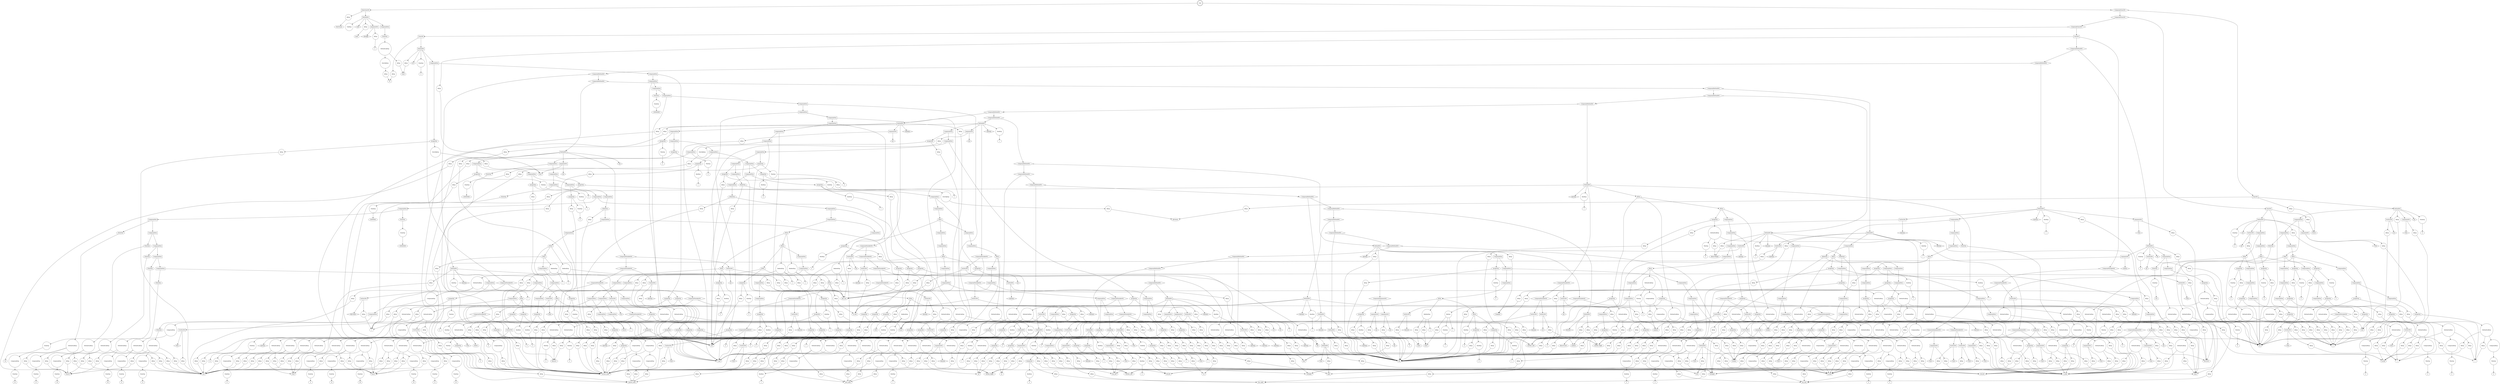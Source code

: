 digraph my_graph {
-1261321664;
-1261321664[label = "Goal", shape = "doublecircle"];
-1261321664->-1261434992;
-1261434992[label = "MainClassNtt", shape = "box"];
-1261434992->-1261434176
-1261434176[label = "IdExp", shape = "circle"];
-1261434176->-1259338288;
-1259338288[label = "TreeVisitor"];
-1261434992->-1250949040;
-1250949040[label = "MethodNtt", shape = "box"];
-1250949040->-1261435040;
-1261435040[label = "void", shape = "diamond" ];
-1250949040->-1261435088
-1261435088[label = "IdExp", shape = "circle"];
-1261435088->-1259338672;
-1259338672[label = "main"];
-1250949040->-1261435232;
-1261435232[label = "ArgumentNtt", shape = "box"];
-1261435232->-1261435184;
-1261435184[label = "String[]", shape = "diamond" ];
-1261435232->-1261434368
-1261434368[label = "IdExp", shape = "circle"];
-1261434368->-1259338448;
-1259338448[label = "a"];
-1250949040->-1261434944;
-1261434944[label = "CompoundStm", shape = "polygon"];
-1261434944->-1259338640;
-1259338640[label = "PrintStm", shape = "ellipse"];
-1259338640->-1261434848
-1261434848[label = "MethodCallExp", shape = "circle"];
-1261434848->-1261434608
-1261434608[label = "NewObjExp", shape = "circle"];
-1261434608->-1261434512
-1261434512[label = "IdExp", shape = "circle"];
-1261434512->-1259338512;
-1259338512[label = "TV"];
-1261434848->-1261434752
-1261434752[label = "IdExp", shape = "circle"];
-1261434752->-1259338576;
-1259338576[label = "Start"];
-1250949040->-1259338736
-1259338736[label = "VoidExp", shape = "circle"];
-1261321664->-1261321616;
-1261321616[label = "CompoundClassNtt", shape = "hexagon"];
-1261321616->-1261327520;
-1261327520[label = "CompoundClassNtt", shape = "hexagon"];
-1261327520->-1261333136;
-1261333136[label = "CompoundClassNtt", shape = "hexagon"];
-1261333136->-1261415888;
-1261415888[label = "ClassNtt", shape = "box"];
-1261415888->-1261435520
-1261435520[label = "IdExp", shape = "circle"];
-1261435520->-1259338512;
-1259338512[label = "TV"];
-1261415888->-1250949936;
-1250949936[label = "MethodNtt", shape = "box"];
-1250949936->-1261435616;
-1261435616[label = "int", shape = "diamond" ];
-1250949936->-1261435712
-1261435712[label = "IdExp", shape = "circle"];
-1261435712->-1259338576;
-1259338576[label = "Start"];
-1250949936->-1261431056;
-1261431056[label = "CompoundVariableNtt", shape = "hexagon"];
-1261431056->-1261436768;
-1261436768[label = "CompoundVariableNtt", shape = "hexagon"];
-1261436768->-1261436480;
-1261436480[label = "CompoundVariableNtt", shape = "hexagon"];
-1261436480->-1261436144;
-1261436144[label = "VarDeclNtt", shape = "box"];
-1261436144->-1261435952;
-1261435952[label = "Tree", shape = "diamond" ];
-1261436144->-1261436048
-1261436048[label = "IdExp", shape = "circle"];
-1261436048->-1259338832;
-1259338832[label = "root"];
-1261436480->-1261436432;
-1261436432[label = "VarDeclNtt", shape = "box"];
-1261436432->-1261436240;
-1261436240[label = "boolean", shape = "diamond" ];
-1261436432->-1261436336
-1261436336[label = "IdExp", shape = "circle"];
-1261436336->-1259338896;
-1259338896[label = "ntb"];
-1261436768->-1261436720;
-1261436720[label = "VarDeclNtt", shape = "box"];
-1261436720->-1261436528;
-1261436528[label = "int", shape = "diamond" ];
-1261436720->-1261436624
-1261436624[label = "IdExp", shape = "circle"];
-1261436624->-1259338960;
-1259338960[label = "nti"];
-1261431056->-1261431008;
-1261431008[label = "VarDeclNtt", shape = "box"];
-1261431008->-1261430816;
-1261430816[label = "MyVisitor", shape = "diamond" ];
-1261431008->-1261430912
-1261430912[label = "IdExp", shape = "circle"];
-1261430912->-1259339088;
-1259339088[label = "v"];
-1250949936->-1261415696;
-1261415696[label = "CompoundStm", shape = "polygon"];
-1261415696->-1261415648;
-1261415648[label = "CompoundStm", shape = "polygon"];
-1261415648->-1261415600;
-1261415600[label = "CompoundStm", shape = "polygon"];
-1261415600->-1261415552;
-1261415552[label = "CompoundStm", shape = "polygon"];
-1261415552->-1261415504;
-1261415504[label = "CompoundStm", shape = "polygon"];
-1261415504->-1261415456;
-1261415456[label = "CompoundStm", shape = "polygon"];
-1261415456->-1261421552;
-1261421552[label = "CompoundStm", shape = "polygon"];
-1261421552->-1261421504;
-1261421504[label = "CompoundStm", shape = "polygon"];
-1261421504->-1261421456;
-1261421456[label = "CompoundStm", shape = "polygon"];
-1261421456->-1261421408;
-1261421408[label = "CompoundStm", shape = "polygon"];
-1261421408->-1261421360;
-1261421360[label = "CompoundStm", shape = "polygon"];
-1261421360->-1261421312;
-1261421312[label = "CompoundStm", shape = "polygon"];
-1261421312->-1261421264;
-1261421264[label = "CompoundStm", shape = "polygon"];
-1261421264->-1261421216;
-1261421216[label = "CompoundStm", shape = "polygon"];
-1261421216->-1261421168;
-1261421168[label = "CompoundStm", shape = "polygon"];
-1261421168->-1261421120;
-1261421120[label = "CompoundStm", shape = "polygon"];
-1261421120->-1261421072;
-1261421072[label = "CompoundStm", shape = "polygon"];
-1261421072->-1261421024;
-1261421024[label = "CompoundStm", shape = "polygon"];
-1261421024->-1261420976;
-1261420976[label = "CompoundStm", shape = "polygon"];
-1261420976->-1261420928;
-1261420928[label = "CompoundStm", shape = "polygon"];
-1261420928->-1261420880;
-1261420880[label = "CompoundStm", shape = "polygon"];
-1261420880->-1261420832;
-1261420832[label = "CompoundStm", shape = "polygon"];
-1261420832->-1261420784;
-1261420784[label = "CompoundStm", shape = "polygon"];
-1261420784->-1261420736;
-1261420736[label = "CompoundStm", shape = "polygon"];
-1261420736->-1261420688;
-1261420688[label = "CompoundStm", shape = "polygon"];
-1261420688->-1259335728;
-1259335728[label = "PrintStm", shape = "ellipse"];
-1259335728->-1261420592
-1261420592[label = "MethodCallExp", shape = "circle"];
-1261420592->-1261420160
-1261420160[label = "IdExp", shape = "circle"];
-1261420160->-1259338832;
-1259338832[label = "root"];
-1261420592->-1261420304
-1261420304[label = "IdExp", shape = "circle"];
-1261420304->-1259339536;
-1259339536[label = "Search"];
-1261420592->-1261420496;
-1261420496[label = "CompoundExp", shape = "circle"];
-1261420496->-1261420400
-1261420400[label = "NumExp", shape = "circle"];
-1261420400->-1261420399;
-1261420399[label = "12"];
-1261420736->-1261420064;
-1261420064[label = "AssignStm", shape = "ellipse"];
-1261420064->-1261419584
-1261419584[label = "IdExp", shape = "circle"];
-1261419584->-1259338896;
-1259338896[label = "ntb"];
-1261420064->-1261419968
-1261419968[label = "MethodCallExp", shape = "circle"];
-1261419968->-1261419728
-1261419728[label = "IdExp", shape = "circle"];
-1261419728->-1259338832;
-1259338832[label = "root"];
-1261419968->-1261419872
-1261419872[label = "IdExp", shape = "circle"];
-1261419872->-1259339216;
-1259339216[label = "Print"];
-1261420784->-1261419488;
-1261419488[label = "AssignStm", shape = "ellipse"];
-1261419488->-1261418816
-1261418816[label = "IdExp", shape = "circle"];
-1261418816->-1259338896;
-1259338896[label = "ntb"];
-1261419488->-1261419392
-1261419392[label = "MethodCallExp", shape = "circle"];
-1261419392->-1261418960
-1261418960[label = "IdExp", shape = "circle"];
-1261418960->-1259338832;
-1259338832[label = "root"];
-1261419392->-1261419104
-1261419104[label = "IdExp", shape = "circle"];
-1261419104->-1259339760;
-1259339760[label = "Delete"];
-1261419392->-1261419296;
-1261419296[label = "CompoundExp", shape = "circle"];
-1261419296->-1261419200
-1261419200[label = "NumExp", shape = "circle"];
-1261419200->-1261419199;
-1261419199[label = "12"];
-1261420832->-1259339728;
-1259339728[label = "PrintStm", shape = "ellipse"];
-1259339728->-1261418672
-1261418672[label = "MethodCallExp", shape = "circle"];
-1261418672->-1261424384
-1261424384[label = "IdExp", shape = "circle"];
-1261424384->-1259338832;
-1259338832[label = "root"];
-1261418672->-1261424528
-1261424528[label = "IdExp", shape = "circle"];
-1261424528->-1259339536;
-1259339536[label = "Search"];
-1261418672->-1261418576;
-1261418576[label = "CompoundExp", shape = "circle"];
-1261418576->-1261424624
-1261424624[label = "NumExp", shape = "circle"];
-1261424624->-1261424623;
-1261424623[label = "12"];
-1261420880->-1259339696;
-1259339696[label = "PrintStm", shape = "ellipse"];
-1259339696->-1261424240
-1261424240[label = "MethodCallExp", shape = "circle"];
-1261424240->-1261423808
-1261423808[label = "IdExp", shape = "circle"];
-1261423808->-1259338832;
-1259338832[label = "root"];
-1261424240->-1261423952
-1261423952[label = "IdExp", shape = "circle"];
-1261423952->-1259339536;
-1259339536[label = "Search"];
-1261424240->-1261424144;
-1261424144[label = "CompoundExp", shape = "circle"];
-1261424144->-1261424048
-1261424048[label = "NumExp", shape = "circle"];
-1261424048->-1261424047;
-1261424047[label = "50"];
-1261420928->-1259339664;
-1259339664[label = "PrintStm", shape = "ellipse"];
-1259339664->-1261423664
-1261423664[label = "MethodCallExp", shape = "circle"];
-1261423664->-1261423232
-1261423232[label = "IdExp", shape = "circle"];
-1261423232->-1259338832;
-1259338832[label = "root"];
-1261423664->-1261423376
-1261423376[label = "IdExp", shape = "circle"];
-1261423376->-1259339536;
-1259339536[label = "Search"];
-1261423664->-1261423568;
-1261423568[label = "CompoundExp", shape = "circle"];
-1261423568->-1261423472
-1261423472[label = "NumExp", shape = "circle"];
-1261423472->-1261423471;
-1261423471[label = "16"];
-1261420976->-1259339632;
-1259339632[label = "PrintStm", shape = "ellipse"];
-1259339632->-1261423088
-1261423088[label = "MethodCallExp", shape = "circle"];
-1261423088->-1261422656
-1261422656[label = "IdExp", shape = "circle"];
-1261422656->-1259338832;
-1259338832[label = "root"];
-1261423088->-1261422800
-1261422800[label = "IdExp", shape = "circle"];
-1261422800->-1259339536;
-1259339536[label = "Search"];
-1261423088->-1261422992;
-1261422992[label = "CompoundExp", shape = "circle"];
-1261422992->-1261422896
-1261422896[label = "NumExp", shape = "circle"];
-1261422896->-1261422895;
-1261422895[label = "12"];
-1261421024->-1259339600;
-1259339600[label = "PrintStm", shape = "ellipse"];
-1259339600->-1261422512
-1261422512[label = "MethodCallExp", shape = "circle"];
-1261422512->-1261422080
-1261422080[label = "IdExp", shape = "circle"];
-1261422080->-1259338832;
-1259338832[label = "root"];
-1261422512->-1261422224
-1261422224[label = "IdExp", shape = "circle"];
-1261422224->-1259339536;
-1259339536[label = "Search"];
-1261422512->-1261422416;
-1261422416[label = "CompoundExp", shape = "circle"];
-1261422416->-1261422320
-1261422320[label = "NumExp", shape = "circle"];
-1261422320->-1261422319;
-1261422319[label = "24"];
-1261421072->-1259339504;
-1259339504[label = "PrintStm", shape = "ellipse"];
-1259339504->-1261421936
-1261421936[label = "NumExp", shape = "circle"];
-1261421936->-1261421935;
-1261421935[label = "100000000"];
-1261421120->-1261421888;
-1261421888[label = "AssignStm", shape = "ellipse"];
-1261421888->-1261427312
-1261427312[label = "IdExp", shape = "circle"];
-1261427312->-1259338960;
-1259338960[label = "nti"];
-1261421888->-1261421792
-1261421792[label = "MethodCallExp", shape = "circle"];
-1261421792->-1261427456
-1261427456[label = "IdExp", shape = "circle"];
-1261427456->-1259338832;
-1259338832[label = "root"];
-1261421792->-1261427600
-1261427600[label = "IdExp", shape = "circle"];
-1261427600->-1259339440;
-1259339440[label = "accept"];
-1261421792->-1261421696;
-1261421696[label = "CompoundExp", shape = "circle"];
-1261421696->-1261421600
-1261421600[label = "IdExp", shape = "circle"];
-1261421600->-1259339088;
-1259339088[label = "v"];
-1261421168->-1259339408;
-1259339408[label = "PrintStm", shape = "ellipse"];
-1259339408->-1261427168
-1261427168[label = "NumExp", shape = "circle"];
-1261427168->-1261427167;
-1261427167[label = "50000000"];
-1261421216->-1261427120;
-1261427120[label = "AssignStm", shape = "ellipse"];
-1261427120->-1261426784
-1261426784[label = "IdExp", shape = "circle"];
-1261426784->-1259339088;
-1259339088[label = "v"];
-1261427120->-1261427024
-1261427024[label = "NewObjExp", shape = "circle"];
-1261427024->-1261426928
-1261426928[label = "IdExp", shape = "circle"];
-1261426928->-1259339024;
-1259339024[label = "MyVisitor"];
-1261421264->-1259339376;
-1259339376[label = "PrintStm", shape = "ellipse"];
-1259339376->-1261426640
-1261426640[label = "NumExp", shape = "circle"];
-1261426640->-1261426639;
-1261426639[label = "100000000"];
-1261421312->-1261426592;
-1261426592[label = "AssignStm", shape = "ellipse"];
-1261426592->-1261426112
-1261426112[label = "IdExp", shape = "circle"];
-1261426112->-1259338896;
-1259338896[label = "ntb"];
-1261426592->-1261426496
-1261426496[label = "MethodCallExp", shape = "circle"];
-1261426496->-1261426256
-1261426256[label = "IdExp", shape = "circle"];
-1261426256->-1259338832;
-1259338832[label = "root"];
-1261426496->-1261426400
-1261426400[label = "IdExp", shape = "circle"];
-1261426400->-1259339216;
-1259339216[label = "Print"];
-1261421360->-1261426016;
-1261426016[label = "AssignStm", shape = "ellipse"];
-1261426016->-1261425344
-1261425344[label = "IdExp", shape = "circle"];
-1261425344->-1259338896;
-1259338896[label = "ntb"];
-1261426016->-1261425920
-1261425920[label = "MethodCallExp", shape = "circle"];
-1261425920->-1261425488
-1261425488[label = "IdExp", shape = "circle"];
-1261425488->-1259338832;
-1259338832[label = "root"];
-1261425920->-1261425632
-1261425632[label = "IdExp", shape = "circle"];
-1261425632->-1259339312;
-1259339312[label = "Insert"];
-1261425920->-1261425824;
-1261425824[label = "CompoundExp", shape = "circle"];
-1261425824->-1261425728
-1261425728[label = "NumExp", shape = "circle"];
-1261425728->-1261425727;
-1261425727[label = "14"];
-1261421408->-1261425248;
-1261425248[label = "AssignStm", shape = "ellipse"];
-1261425248->-1261430720
-1261430720[label = "IdExp", shape = "circle"];
-1261430720->-1259338896;
-1259338896[label = "ntb"];
-1261425248->-1261425152
-1261425152[label = "MethodCallExp", shape = "circle"];
-1261425152->-1261424720
-1261424720[label = "IdExp", shape = "circle"];
-1261424720->-1259338832;
-1259338832[label = "root"];
-1261425152->-1261424864
-1261424864[label = "IdExp", shape = "circle"];
-1261424864->-1259339312;
-1259339312[label = "Insert"];
-1261425152->-1261425056;
-1261425056[label = "CompoundExp", shape = "circle"];
-1261425056->-1261424960
-1261424960[label = "NumExp", shape = "circle"];
-1261424960->-1261424959;
-1261424959[label = "28"];
-1261421456->-1261430624;
-1261430624[label = "AssignStm", shape = "ellipse"];
-1261430624->-1261429952
-1261429952[label = "IdExp", shape = "circle"];
-1261429952->-1259338896;
-1259338896[label = "ntb"];
-1261430624->-1261430528
-1261430528[label = "MethodCallExp", shape = "circle"];
-1261430528->-1261430096
-1261430096[label = "IdExp", shape = "circle"];
-1261430096->-1259338832;
-1259338832[label = "root"];
-1261430528->-1261430240
-1261430240[label = "IdExp", shape = "circle"];
-1261430240->-1259339312;
-1259339312[label = "Insert"];
-1261430528->-1261430432;
-1261430432[label = "CompoundExp", shape = "circle"];
-1261430432->-1261430336
-1261430336[label = "NumExp", shape = "circle"];
-1261430336->-1261430335;
-1261430335[label = "20"];
-1261421504->-1261429856;
-1261429856[label = "AssignStm", shape = "ellipse"];
-1261429856->-1261429184
-1261429184[label = "IdExp", shape = "circle"];
-1261429184->-1259338896;
-1259338896[label = "ntb"];
-1261429856->-1261429760
-1261429760[label = "MethodCallExp", shape = "circle"];
-1261429760->-1261429328
-1261429328[label = "IdExp", shape = "circle"];
-1261429328->-1259338832;
-1259338832[label = "root"];
-1261429760->-1261429472
-1261429472[label = "IdExp", shape = "circle"];
-1261429472->-1259339312;
-1259339312[label = "Insert"];
-1261429760->-1261429664;
-1261429664[label = "CompoundExp", shape = "circle"];
-1261429664->-1261429568
-1261429568[label = "NumExp", shape = "circle"];
-1261429568->-1261429567;
-1261429567[label = "12"];
-1261421552->-1261429088;
-1261429088[label = "AssignStm", shape = "ellipse"];
-1261429088->-1261428416
-1261428416[label = "IdExp", shape = "circle"];
-1261428416->-1259338896;
-1259338896[label = "ntb"];
-1261429088->-1261428992
-1261428992[label = "MethodCallExp", shape = "circle"];
-1261428992->-1261428560
-1261428560[label = "IdExp", shape = "circle"];
-1261428560->-1259338832;
-1259338832[label = "root"];
-1261428992->-1261428704
-1261428704[label = "IdExp", shape = "circle"];
-1261428704->-1259339312;
-1259339312[label = "Insert"];
-1261428992->-1261428896;
-1261428896[label = "CompoundExp", shape = "circle"];
-1261428896->-1261428800
-1261428800[label = "NumExp", shape = "circle"];
-1261428800->-1261428799;
-1261428799[label = "4"];
-1261415456->-1261428320;
-1261428320[label = "AssignStm", shape = "ellipse"];
-1261428320->-1261433792
-1261433792[label = "IdExp", shape = "circle"];
-1261433792->-1259338896;
-1259338896[label = "ntb"];
-1261428320->-1261428224
-1261428224[label = "MethodCallExp", shape = "circle"];
-1261428224->-1261427792
-1261427792[label = "IdExp", shape = "circle"];
-1261427792->-1259338832;
-1259338832[label = "root"];
-1261428224->-1261427936
-1261427936[label = "IdExp", shape = "circle"];
-1261427936->-1259339312;
-1259339312[label = "Insert"];
-1261428224->-1261428128;
-1261428128[label = "CompoundExp", shape = "circle"];
-1261428128->-1261428032
-1261428032[label = "NumExp", shape = "circle"];
-1261428032->-1261428031;
-1261428031[label = "24"];
-1261415504->-1261433696;
-1261433696[label = "AssignStm", shape = "ellipse"];
-1261433696->-1261433024
-1261433024[label = "IdExp", shape = "circle"];
-1261433024->-1259338896;
-1259338896[label = "ntb"];
-1261433696->-1261433600
-1261433600[label = "MethodCallExp", shape = "circle"];
-1261433600->-1261433168
-1261433168[label = "IdExp", shape = "circle"];
-1261433168->-1259338832;
-1259338832[label = "root"];
-1261433600->-1261433312
-1261433312[label = "IdExp", shape = "circle"];
-1261433312->-1259339312;
-1259339312[label = "Insert"];
-1261433600->-1261433504;
-1261433504[label = "CompoundExp", shape = "circle"];
-1261433504->-1261433408
-1261433408[label = "NumExp", shape = "circle"];
-1261433408->-1261433407;
-1261433407[label = "8"];
-1261415552->-1259339280;
-1259339280[label = "PrintStm", shape = "ellipse"];
-1259339280->-1261432880
-1261432880[label = "NumExp", shape = "circle"];
-1261432880->-1261432879;
-1261432879[label = "100000000"];
-1261415600->-1261432832;
-1261432832[label = "AssignStm", shape = "ellipse"];
-1261432832->-1261432352
-1261432352[label = "IdExp", shape = "circle"];
-1261432352->-1259338896;
-1259338896[label = "ntb"];
-1261432832->-1261432736
-1261432736[label = "MethodCallExp", shape = "circle"];
-1261432736->-1261432496
-1261432496[label = "IdExp", shape = "circle"];
-1261432496->-1259338832;
-1259338832[label = "root"];
-1261432736->-1261432640
-1261432640[label = "IdExp", shape = "circle"];
-1261432640->-1259339216;
-1259339216[label = "Print"];
-1261415648->-1261432256;
-1261432256[label = "AssignStm", shape = "ellipse"];
-1261432256->-1261431584
-1261431584[label = "IdExp", shape = "circle"];
-1261431584->-1259338896;
-1259338896[label = "ntb"];
-1261432256->-1261432160
-1261432160[label = "MethodCallExp", shape = "circle"];
-1261432160->-1261431728
-1261431728[label = "IdExp", shape = "circle"];
-1261431728->-1259338832;
-1259338832[label = "root"];
-1261432160->-1261431872
-1261431872[label = "IdExp", shape = "circle"];
-1261431872->-1259339152;
-1259339152[label = "Init"];
-1261432160->-1261432064;
-1261432064[label = "CompoundExp", shape = "circle"];
-1261432064->-1261431968
-1261431968[label = "NumExp", shape = "circle"];
-1261431968->-1261431967;
-1261431967[label = "16"];
-1261415696->-1261431488;
-1261431488[label = "AssignStm", shape = "ellipse"];
-1261431488->-1261431152
-1261431152[label = "IdExp", shape = "circle"];
-1261431152->-1259338832;
-1259338832[label = "root"];
-1261431488->-1261431392
-1261431392[label = "NewObjExp", shape = "circle"];
-1261431392->-1261431296
-1261431296[label = "IdExp", shape = "circle"];
-1261431296->-1259338768;
-1259338768[label = "Tree"];
-1250949936->-1261415744
-1261415744[label = "NumExp", shape = "circle"];
-1261415744->-1261415743;
-1261415743[label = "0"];
-1261333136->-1261333088;
-1261333088[label = "ClassNtt", shape = "box"];
-1261333088->-1261416032
-1261416032[label = "IdExp", shape = "circle"];
-1261416032->-1259338768;
-1259338768[label = "Tree"];
-1261333088->-1261418240;
-1261418240[label = "CompoundVariableNtt", shape = "hexagon"];
-1261418240->-1261417808;
-1261417808[label = "CompoundVariableNtt", shape = "hexagon"];
-1261417808->-1261417520;
-1261417520[label = "CompoundVariableNtt", shape = "hexagon"];
-1261417520->-1261417232;
-1261417232[label = "CompoundVariableNtt", shape = "hexagon"];
-1261417232->-1261416944;
-1261416944[label = "CompoundVariableNtt", shape = "hexagon"];
-1261416944->-1261416464;
-1261416464[label = "VarDeclNtt", shape = "box"];
-1261416464->-1261416272;
-1261416272[label = "Tree", shape = "diamond" ];
-1261416464->-1261416368
-1261416368[label = "IdExp", shape = "circle"];
-1261416368->-1259335760;
-1259335760[label = "left"];
-1261416944->-1261416896;
-1261416896[label = "VarDeclNtt", shape = "box"];
-1261416896->-1261416704;
-1261416704[label = "Tree", shape = "diamond" ];
-1261416896->-1261416800
-1261416800[label = "IdExp", shape = "circle"];
-1261416800->-1259335824;
-1259335824[label = "right"];
-1261417232->-1261417184;
-1261417184[label = "VarDeclNtt", shape = "box"];
-1261417184->-1261416992;
-1261416992[label = "int", shape = "diamond" ];
-1261417184->-1261417088
-1261417088[label = "IdExp", shape = "circle"];
-1261417088->-1259335888;
-1259335888[label = "key"];
-1261417520->-1261417472;
-1261417472[label = "VarDeclNtt", shape = "box"];
-1261417472->-1261417280;
-1261417280[label = "boolean", shape = "diamond" ];
-1261417472->-1261417376
-1261417376[label = "IdExp", shape = "circle"];
-1261417376->-1259335952;
-1259335952[label = "has_left"];
-1261417808->-1261417760;
-1261417760[label = "VarDeclNtt", shape = "box"];
-1261417760->-1261417568;
-1261417568[label = "boolean", shape = "diamond" ];
-1261417760->-1261417664
-1261417664[label = "IdExp", shape = "circle"];
-1261417664->-1259336016;
-1259336016[label = "has_right"];
-1261418240->-1261418192;
-1261418192[label = "VarDeclNtt", shape = "box"];
-1261418192->-1261418000;
-1261418000[label = "Tree", shape = "diamond" ];
-1261418192->-1261418096
-1261418096[label = "IdExp", shape = "circle"];
-1261418096->-1259336080;
-1259336080[label = "my_null"];
-1261333088->-1261333040;
-1261333040[label = "CompoundMethodNtt", shape = "hexagon"];
-1261333040->-1261337168;
-1261337168[label = "CompoundMethodNtt", shape = "hexagon"];
-1261337168->-1261344224;
-1261344224[label = "CompoundMethodNtt", shape = "hexagon"];
-1261344224->-1261342016;
-1261342016[label = "CompoundMethodNtt", shape = "hexagon"];
-1261342016->-1261352384;
-1261352384[label = "CompoundMethodNtt", shape = "hexagon"];
-1261352384->-1261358672;
-1261358672[label = "CompoundMethodNtt", shape = "hexagon"];
-1261358672->-1261364960;
-1261364960[label = "CompoundMethodNtt", shape = "hexagon"];
-1261364960->-1261372496;
-1261372496[label = "CompoundMethodNtt", shape = "hexagon"];
-1261372496->-1261388528;
-1261388528[label = "CompoundMethodNtt", shape = "hexagon"];
-1261388528->-1261401056;
-1261401056[label = "CompoundMethodNtt", shape = "hexagon"];
-1261401056->-1261409024;
-1261409024[label = "CompoundMethodNtt", shape = "hexagon"];
-1261409024->-1261408016;
-1261408016[label = "CompoundMethodNtt", shape = "hexagon"];
-1261408016->-1261407008;
-1261407008[label = "CompoundMethodNtt", shape = "hexagon"];
-1261407008->-1261406624;
-1261406624[label = "CompoundMethodNtt", shape = "hexagon"];
-1261406624->-1261406240;
-1261406240[label = "CompoundMethodNtt", shape = "hexagon"];
-1261406240->-1261411376;
-1261411376[label = "CompoundMethodNtt", shape = "hexagon"];
-1261411376->-1261410992;
-1261410992[label = "CompoundMethodNtt", shape = "hexagon"];
-1261410992->-1261410464;
-1261410464[label = "CompoundMethodNtt", shape = "hexagon"];
-1261410464->-1261409936;
-1261409936[label = "CompoundMethodNtt", shape = "hexagon"];
-1261409936->-1261414928;
-1261414928[label = "CompoundMethodNtt", shape = "hexagon"];
-1261414928->-1250950448;
-1250950448[label = "MethodNtt", shape = "box"];
-1250950448->-1261418288;
-1261418288[label = "boolean", shape = "diamond" ];
-1250950448->-1261418384
-1261418384[label = "IdExp", shape = "circle"];
-1261418384->-1259339152;
-1259339152[label = "Init"];
-1250950448->-1261412528;
-1261412528[label = "ArgumentNtt", shape = "box"];
-1261412528->-1261418480;
-1261418480[label = "int", shape = "diamond" ];
-1261412528->-1261412432
-1261412432[label = "IdExp", shape = "circle"];
-1261412432->-1259336144;
-1259336144[label = "v_key"];
-1250950448->-1261413632;
-1261413632[label = "CompoundStm", shape = "polygon"];
-1261413632->-1261413584;
-1261413584[label = "CompoundStm", shape = "polygon"];
-1261413584->-1261413536;
-1261413536[label = "CompoundStm", shape = "polygon"];
-1261413536->-1261413488;
-1261413488[label = "AssignStm", shape = "ellipse"];
-1261413488->-1261413296
-1261413296[label = "IdExp", shape = "circle"];
-1261413296->-1259336016;
-1259336016[label = "has_right"];
-1261413488->-1261413392
-1261413392[label = "BoolExp", shape = "circle"];
-1261413392->-1261413391;
-1261413391[label = "0"];
-1261413584->-1261413200;
-1261413200[label = "AssignStm", shape = "ellipse"];
-1261413200->-1261413008
-1261413008[label = "IdExp", shape = "circle"];
-1261413008->-1259335952;
-1259335952[label = "has_left"];
-1261413200->-1261413104
-1261413104[label = "BoolExp", shape = "circle"];
-1261413104->-1261413103;
-1261413103[label = "0"];
-1261413632->-1261412912;
-1261412912[label = "AssignStm", shape = "ellipse"];
-1261412912->-1261412672
-1261412672[label = "IdExp", shape = "circle"];
-1261412672->-1259335888;
-1259335888[label = "key"];
-1261412912->-1261412816
-1261412816[label = "IdExp", shape = "circle"];
-1261412816->-1259336144;
-1259336144[label = "v_key"];
-1250950448->-1261413680
-1261413680[label = "BoolExp", shape = "circle"];
-1261413680->-1261413679;
-1261413679[label = "1"];
-1261414928->-1250950640;
-1250950640[label = "MethodNtt", shape = "box"];
-1250950640->-1261413824;
-1261413824[label = "boolean", shape = "diamond" ];
-1250950640->-1261413920
-1261413920[label = "IdExp", shape = "circle"];
-1261413920->-1259336208;
-1259336208[label = "SetRight"];
-1250950640->-1261414352;
-1261414352[label = "ArgumentNtt", shape = "box"];
-1261414352->-1261414160;
-1261414160[label = "Tree", shape = "diamond" ];
-1261414352->-1261414256
-1261414256[label = "IdExp", shape = "circle"];
-1261414256->-1259336272;
-1259336272[label = "rn"];
-1250950640->-1261414736;
-1261414736[label = "AssignStm", shape = "ellipse"];
-1261414736->-1261414496
-1261414496[label = "IdExp", shape = "circle"];
-1261414496->-1259335824;
-1259335824[label = "right"];
-1261414736->-1261414640
-1261414640[label = "IdExp", shape = "circle"];
-1261414640->-1259336272;
-1259336272[label = "rn"];
-1250950640->-1261414832
-1261414832[label = "BoolExp", shape = "circle"];
-1261414832->-1261414831;
-1261414831[label = "1"];
-1261409936->-1250950832;
-1250950832[label = "MethodNtt", shape = "box"];
-1250950832->-1261414976;
-1261414976[label = "boolean", shape = "diamond" ];
-1250950832->-1261415072
-1261415072[label = "IdExp", shape = "circle"];
-1261415072->-1259336336;
-1259336336[label = "SetLeft"];
-1250950832->-1261409360;
-1261409360[label = "ArgumentNtt", shape = "box"];
-1261409360->-1261415312;
-1261415312[label = "Tree", shape = "diamond" ];
-1261409360->-1261415408
-1261415408[label = "IdExp", shape = "circle"];
-1261415408->-1259336400;
-1259336400[label = "ln"];
-1250950832->-1261409744;
-1261409744[label = "AssignStm", shape = "ellipse"];
-1261409744->-1261409504
-1261409504[label = "IdExp", shape = "circle"];
-1261409504->-1259335760;
-1259335760[label = "left"];
-1261409744->-1261409648
-1261409648[label = "IdExp", shape = "circle"];
-1261409648->-1259336400;
-1259336400[label = "ln"];
-1250950832->-1261409840
-1261409840[label = "BoolExp", shape = "circle"];
-1261409840->-1261409839;
-1261409839[label = "1"];
-1261410464->-1250950960;
-1250950960[label = "MethodNtt", shape = "box"];
-1250950960->-1261410128;
-1261410128[label = "Tree", shape = "diamond" ];
-1250950960->-1261410224
-1261410224[label = "IdExp", shape = "circle"];
-1261410224->-1259336464;
-1259336464[label = "GetRight"];
-1250950960->-1261410368
-1261410368[label = "IdExp", shape = "circle"];
-1261410368->-1259335824;
-1259335824[label = "right"];
-1261410992->-1250951088;
-1250951088[label = "MethodNtt", shape = "box"];
-1250951088->-1261410656;
-1261410656[label = "Tree", shape = "diamond" ];
-1250951088->-1261410752
-1261410752[label = "IdExp", shape = "circle"];
-1261410752->-1259336528;
-1259336528[label = "GetLeft"];
-1250951088->-1261410896
-1261410896[label = "IdExp", shape = "circle"];
-1261410896->-1259335760;
-1259335760[label = "left"];
-1261411376->-1250943024;
-1250943024[label = "MethodNtt", shape = "box"];
-1250943024->-1261411040;
-1261411040[label = "int", shape = "diamond" ];
-1250943024->-1261411136
-1261411136[label = "IdExp", shape = "circle"];
-1261411136->-1259336592;
-1259336592[label = "GetKey"];
-1250943024->-1261411280
-1261411280[label = "IdExp", shape = "circle"];
-1261411280->-1259335888;
-1259335888[label = "key"];
-1261406240->-1250943152;
-1250943152[label = "MethodNtt", shape = "box"];
-1250943152->-1261411424;
-1261411424[label = "boolean", shape = "diamond" ];
-1250943152->-1261411520
-1261411520[label = "IdExp", shape = "circle"];
-1261411520->-1259336656;
-1259336656[label = "SetKey"];
-1250943152->-1261411808;
-1261411808[label = "ArgumentNtt", shape = "box"];
-1261411808->-1261411616;
-1261411616[label = "int", shape = "diamond" ];
-1261411808->-1261411712
-1261411712[label = "IdExp", shape = "circle"];
-1261411712->-1259336144;
-1259336144[label = "v_key"];
-1250943152->-1261412192;
-1261412192[label = "AssignStm", shape = "ellipse"];
-1261412192->-1261411952
-1261411952[label = "IdExp", shape = "circle"];
-1261411952->-1259335888;
-1259335888[label = "key"];
-1261412192->-1261412096
-1261412096[label = "IdExp", shape = "circle"];
-1261412096->-1259336144;
-1259336144[label = "v_key"];
-1250943152->-1261412288
-1261412288[label = "BoolExp", shape = "circle"];
-1261412288->-1261412287;
-1261412287[label = "1"];
-1261406624->-1250943280;
-1250943280[label = "MethodNtt", shape = "box"];
-1250943280->-1261406288;
-1261406288[label = "boolean", shape = "diamond" ];
-1250943280->-1261406384
-1261406384[label = "IdExp", shape = "circle"];
-1261406384->-1259336720;
-1259336720[label = "GetHas_Right"];
-1250943280->-1261406528
-1261406528[label = "IdExp", shape = "circle"];
-1261406528->-1259336016;
-1259336016[label = "has_right"];
-1261407008->-1250943408;
-1250943408[label = "MethodNtt", shape = "box"];
-1250943408->-1261406672;
-1261406672[label = "boolean", shape = "diamond" ];
-1250943408->-1261406768
-1261406768[label = "IdExp", shape = "circle"];
-1261406768->-1259336784;
-1259336784[label = "GetHas_Left"];
-1250943408->-1261406912
-1261406912[label = "IdExp", shape = "circle"];
-1261406912->-1259335952;
-1259335952[label = "has_left"];
-1261408016->-1250943600;
-1250943600[label = "MethodNtt", shape = "box"];
-1250943600->-1261407056;
-1261407056[label = "boolean", shape = "diamond" ];
-1250943600->-1261407152
-1261407152[label = "IdExp", shape = "circle"];
-1261407152->-1259336848;
-1259336848[label = "SetHas_Left"];
-1250943600->-1261407440;
-1261407440[label = "ArgumentNtt", shape = "box"];
-1261407440->-1261407248;
-1261407248[label = "boolean", shape = "diamond" ];
-1261407440->-1261407344
-1261407344[label = "IdExp", shape = "circle"];
-1261407344->-1259336912;
-1259336912[label = "val"];
-1250943600->-1261407824;
-1261407824[label = "AssignStm", shape = "ellipse"];
-1261407824->-1261407584
-1261407584[label = "IdExp", shape = "circle"];
-1261407584->-1259335952;
-1259335952[label = "has_left"];
-1261407824->-1261407728
-1261407728[label = "IdExp", shape = "circle"];
-1261407728->-1259336912;
-1259336912[label = "val"];
-1250943600->-1261407920
-1261407920[label = "BoolExp", shape = "circle"];
-1261407920->-1261407919;
-1261407919[label = "1"];
-1261409024->-1250943728;
-1250943728[label = "MethodNtt", shape = "box"];
-1250943728->-1261408064;
-1261408064[label = "boolean", shape = "diamond" ];
-1250943728->-1261408160
-1261408160[label = "IdExp", shape = "circle"];
-1261408160->-1259336976;
-1259336976[label = "SetHas_Right"];
-1250943728->-1261408448;
-1261408448[label = "ArgumentNtt", shape = "box"];
-1261408448->-1261408256;
-1261408256[label = "boolean", shape = "diamond" ];
-1261408448->-1261408352
-1261408352[label = "IdExp", shape = "circle"];
-1261408352->-1259336912;
-1259336912[label = "val"];
-1250943728->-1261408832;
-1261408832[label = "AssignStm", shape = "ellipse"];
-1261408832->-1261408592
-1261408592[label = "IdExp", shape = "circle"];
-1261408592->-1259336016;
-1259336016[label = "has_right"];
-1261408832->-1261408736
-1261408736[label = "IdExp", shape = "circle"];
-1261408736->-1259336912;
-1259336912[label = "val"];
-1250943728->-1261408928
-1261408928[label = "BoolExp", shape = "circle"];
-1261408928->-1261408927;
-1261408927[label = "1"];
-1261401056->-1250943984;
-1250943984[label = "MethodNtt", shape = "box"];
-1250943984->-1261409072;
-1261409072[label = "boolean", shape = "diamond" ];
-1250943984->-1261409168
-1261409168[label = "IdExp", shape = "circle"];
-1261409168->-1259337040;
-1259337040[label = "Compare"];
-1250943984->-1261403648;
-1261403648[label = "CompoundArgumentNtt", shape = "hexagon"];
-1261403648->-1261403312;
-1261403312[label = "ArgumentNtt", shape = "box"];
-1261403312->-1261409264;
-1261409264[label = "int", shape = "diamond" ];
-1261403312->-1261403216
-1261403216[label = "IdExp", shape = "circle"];
-1261403216->-1259337104;
-1259337104[label = "num1"];
-1261403648->-1261403600;
-1261403600[label = "ArgumentNtt", shape = "box"];
-1261403600->-1261403408;
-1261403408[label = "int", shape = "diamond" ];
-1261403600->-1261403504
-1261403504[label = "IdExp", shape = "circle"];
-1261403504->-1259337168;
-1259337168[label = "num2"];
-1250943984->-1261404224;
-1261404224[label = "CompoundVariableNtt", shape = "hexagon"];
-1261404224->-1261403888;
-1261403888[label = "VarDeclNtt", shape = "box"];
-1261403888->-1261403696;
-1261403696[label = "boolean", shape = "diamond" ];
-1261403888->-1261403792
-1261403792[label = "IdExp", shape = "circle"];
-1261403792->-1259338896;
-1259338896[label = "ntb"];
-1261404224->-1261404176;
-1261404176[label = "VarDeclNtt", shape = "box"];
-1261404176->-1261403984;
-1261403984[label = "int", shape = "diamond" ];
-1261404176->-1261404080
-1261404080[label = "IdExp", shape = "circle"];
-1261404080->-1259338960;
-1259338960[label = "nti"];
-1250943984->-1261400864;
-1261400864[label = "CompoundStm", shape = "polygon"];
-1261400864->-1261400816;
-1261400816[label = "CompoundStm", shape = "polygon"];
-1261400816->-1261400768;
-1261400768[label = "CompoundStm", shape = "polygon"];
-1261400768->-1261400720;
-1261400720[label = "IfStm", shape = "ellipse"];
-1261400720->-1261405376;
-1261405376[label = "BinBoolExp", shape = "circle"];
-1261405376->-1261405136
-1261405136[label = "IdExp", shape = "circle"];
-1261405136->-1259337104;
-1259337104[label = "num1"];
-1261405376->-1261405375;
-1261405375[label = "<" ];
-1261405376->-1261405280
-1261405280[label = "IdExp", shape = "circle"];
-1261405280->-1259337168;
-1259337168[label = "num2"];
-1261400720->-1261405712;
-1261405712[label = "AssignStm", shape = "ellipse"];
-1261405712->-1261405520
-1261405520[label = "IdExp", shape = "circle"];
-1261405520->-1259338896;
-1259338896[label = "ntb"];
-1261405712->-1261405616
-1261405616[label = "BoolExp", shape = "circle"];
-1261405616->-1261405615;
-1261405615[label = "0"];
-1261400720->-1261400672;
-1261400672[label = "IfStm", shape = "ellipse"];
-1261400672->-1261406144
-1261406144[label = "BoolExp", shape = "circle"];
-1261406144->-1261406143;
-1261406143[label = "0"];
-1261400672->-1261400336;
-1261400336[label = "AssignStm", shape = "ellipse"];
-1261400336->-1261400144
-1261400144[label = "IdExp", shape = "circle"];
-1261400144->-1259338896;
-1259338896[label = "ntb"];
-1261400336->-1261400240
-1261400240[label = "BoolExp", shape = "circle"];
-1261400240->-1261400239;
-1261400239[label = "0"];
-1261400672->-1261400624;
-1261400624[label = "AssignStm", shape = "ellipse"];
-1261400624->-1261400432
-1261400432[label = "IdExp", shape = "circle"];
-1261400432->-1259338896;
-1259338896[label = "ntb"];
-1261400624->-1261400528
-1261400528[label = "BoolExp", shape = "circle"];
-1261400528->-1261400527;
-1261400527[label = "1"];
-1261400816->-1261405040;
-1261405040[label = "AssignStm", shape = "ellipse"];
-1261405040->-1261404608
-1261404608[label = "IdExp", shape = "circle"];
-1261404608->-1259338960;
-1259338960[label = "nti"];
-1261405040->-1261404944;
-1261404944[label = "BinExp", shape = "circle"];
-1261404944->-1261404752
-1261404752[label = "IdExp", shape = "circle"];
-1261404752->-1259337168;
-1259337168[label = "num2"];
-1261404944->-1261404943;
-1261404943[label = "+" ];
-1261404944->-1261404848
-1261404848[label = "NumExp", shape = "circle"];
-1261404848->-1261404847;
-1261404847[label = "1"];
-1261400864->-1261404512;
-1261404512[label = "AssignStm", shape = "ellipse"];
-1261404512->-1261404320
-1261404320[label = "IdExp", shape = "circle"];
-1261404320->-1259338896;
-1259338896[label = "ntb"];
-1261404512->-1261404416
-1261404416[label = "BoolExp", shape = "circle"];
-1261404416->-1261404415;
-1261404415[label = "0"];
-1250943984->-1261400960
-1261400960[label = "IdExp", shape = "circle"];
-1261400960->-1259338896;
-1259338896[label = "ntb"];
-1261388528->-1250944304;
-1250944304[label = "MethodNtt", shape = "box"];
-1250944304->-1261401104;
-1261401104[label = "boolean", shape = "diamond" ];
-1250944304->-1261401200
-1261401200[label = "IdExp", shape = "circle"];
-1261401200->-1259339312;
-1259339312[label = "Insert"];
-1250944304->-1261401488;
-1261401488[label = "ArgumentNtt", shape = "box"];
-1261401488->-1261401296;
-1261401296[label = "int", shape = "diamond" ];
-1261401488->-1261401392
-1261401392[label = "IdExp", shape = "circle"];
-1261401392->-1259336144;
-1259336144[label = "v_key"];
-1250944304->-1261397120;
-1261397120[label = "CompoundVariableNtt", shape = "hexagon"];
-1261397120->-1261402976;
-1261402976[label = "CompoundVariableNtt", shape = "hexagon"];
-1261402976->-1261402688;
-1261402688[label = "CompoundVariableNtt", shape = "hexagon"];
-1261402688->-1261402256;
-1261402256[label = "CompoundVariableNtt", shape = "hexagon"];
-1261402256->-1261401920;
-1261401920[label = "VarDeclNtt", shape = "box"];
-1261401920->-1261401728;
-1261401728[label = "Tree", shape = "diamond" ];
-1261401920->-1261401824
-1261401824[label = "IdExp", shape = "circle"];
-1261401824->-1259337232;
-1259337232[label = "new_node"];
-1261402256->-1261402208;
-1261402208[label = "VarDeclNtt", shape = "box"];
-1261402208->-1261402016;
-1261402016[label = "boolean", shape = "diamond" ];
-1261402208->-1261402112
-1261402112[label = "IdExp", shape = "circle"];
-1261402112->-1259338896;
-1259338896[label = "ntb"];
-1261402688->-1261402640;
-1261402640[label = "VarDeclNtt", shape = "box"];
-1261402640->-1261402448;
-1261402448[label = "Tree", shape = "diamond" ];
-1261402640->-1261402544
-1261402544[label = "IdExp", shape = "circle"];
-1261402544->-1259337296;
-1259337296[label = "current_node"];
-1261402976->-1261402928;
-1261402928[label = "VarDeclNtt", shape = "box"];
-1261402928->-1261402736;
-1261402736[label = "boolean", shape = "diamond" ];
-1261402928->-1261402832
-1261402832[label = "IdExp", shape = "circle"];
-1261402832->-1259337360;
-1259337360[label = "cont"];
-1261397120->-1261397072;
-1261397072[label = "VarDeclNtt", shape = "box"];
-1261397072->-1261403024;
-1261403024[label = "int", shape = "diamond" ];
-1261397072->-1261403120
-1261403120[label = "IdExp", shape = "circle"];
-1261403120->-1259337424;
-1259337424[label = "key_aux"];
-1250944304->-1261388384;
-1261388384[label = "CompoundStm", shape = "polygon"];
-1261388384->-1261388336;
-1261388336[label = "CompoundStm", shape = "polygon"];
-1261388336->-1261388288;
-1261388288[label = "CompoundStm", shape = "polygon"];
-1261388288->-1261388240;
-1261388240[label = "CompoundStm", shape = "polygon"];
-1261388240->-1261388192;
-1261388192[label = "CompoundStm", shape = "polygon"];
-1261388192->-1261388144;
-1261388144[label = "WhileStm", shape = "ellipse"];
-1261388144->-1261399040
-1261399040[label = "IdExp", shape = "circle"];
-1261399040->-1259337360;
-1259337360[label = "cont"];
-1261388144->-1261388096;
-1261388096[label = "CompoundStm", shape = "polygon"];
-1261388096->-1261388048;
-1261388048[label = "CompoundStm", shape = "polygon"];
-1261388048->-1261388000;
-1261388000[label = "IfStm", shape = "ellipse"];
-1261388000->-1261400000;
-1261400000[label = "BinBoolExp", shape = "circle"];
-1261400000->-1261399760
-1261399760[label = "IdExp", shape = "circle"];
-1261399760->-1259336144;
-1259336144[label = "v_key"];
-1261400000->-1261399999;
-1261399999[label = "<" ];
-1261400000->-1261399904
-1261399904[label = "IdExp", shape = "circle"];
-1261399904->-1259337424;
-1259337424[label = "key_aux"];
-1261388000->-1261390928;
-1261390928[label = "CompoundStm", shape = "polygon"];
-1261390928->-1261390880;
-1261390880[label = "CompoundStm", shape = "polygon"];
-1261390880->-1261396976;
-1261396976[label = "IfStm", shape = "ellipse"];
-1261396976->-1261394240
-1261394240[label = "MethodCallExp", shape = "circle"];
-1261394240->-1261394000
-1261394000[label = "IdExp", shape = "circle"];
-1261394000->-1259337296;
-1259337296[label = "current_node"];
-1261394240->-1261394144
-1261394144[label = "IdExp", shape = "circle"];
-1261394144->-1259336784;
-1259336784[label = "GetHas_Left"];
-1261396976->-1261394864;
-1261394864[label = "AssignStm", shape = "ellipse"];
-1261394864->-1261394384
-1261394384[label = "IdExp", shape = "circle"];
-1261394384->-1259337296;
-1259337296[label = "current_node"];
-1261394864->-1261394768
-1261394768[label = "MethodCallExp", shape = "circle"];
-1261394768->-1261394528
-1261394528[label = "IdExp", shape = "circle"];
-1261394528->-1259337296;
-1259337296[label = "current_node"];
-1261394768->-1261394672
-1261394672[label = "IdExp", shape = "circle"];
-1261394672->-1259336528;
-1259336528[label = "GetLeft"];
-1261396976->-1261396928;
-1261396928[label = "CompoundStm", shape = "polygon"];
-1261396928->-1261396880;
-1261396880[label = "CompoundStm", shape = "polygon"];
-1261396880->-1261396832;
-1261396832[label = "CompoundStm", shape = "polygon"];
-1261396832->-1261396784;
-1261396784[label = "CompoundStm", shape = "polygon"];
-1261396784->-1261396736;
-1261396736[label = "AssignStm", shape = "ellipse"];
-1261396736->-1261396016
-1261396016[label = "IdExp", shape = "circle"];
-1261396016->-1259338896;
-1259338896[label = "ntb"];
-1261396736->-1261396640
-1261396640[label = "MethodCallExp", shape = "circle"];
-1261396640->-1261396160
-1261396160[label = "IdExp", shape = "circle"];
-1261396160->-1259337296;
-1259337296[label = "current_node"];
-1261396640->-1261396304
-1261396304[label = "IdExp", shape = "circle"];
-1261396304->-1259336336;
-1259336336[label = "SetLeft"];
-1261396640->-1261396544;
-1261396544[label = "CompoundExp", shape = "circle"];
-1261396544->-1261396448
-1261396448[label = "IdExp", shape = "circle"];
-1261396448->-1259337232;
-1259337232[label = "new_node"];
-1261396832->-1261395920;
-1261395920[label = "AssignStm", shape = "ellipse"];
-1261395920->-1261395248
-1261395248[label = "IdExp", shape = "circle"];
-1261395248->-1259338896;
-1259338896[label = "ntb"];
-1261395920->-1261395824
-1261395824[label = "MethodCallExp", shape = "circle"];
-1261395824->-1261395392
-1261395392[label = "IdExp", shape = "circle"];
-1261395392->-1259337296;
-1259337296[label = "current_node"];
-1261395824->-1261395536
-1261395536[label = "IdExp", shape = "circle"];
-1261395536->-1259336848;
-1259336848[label = "SetHas_Left"];
-1261395824->-1261395728;
-1261395728[label = "CompoundExp", shape = "circle"];
-1261395728->-1261395632
-1261395632[label = "BoolExp", shape = "circle"];
-1261395632->-1261395631;
-1261395631[label = "1"];
-1261396880->-1261395152;
-1261395152[label = "AssignStm", shape = "ellipse"];
-1261395152->-1261394960
-1261394960[label = "IdExp", shape = "circle"];
-1261394960->-1259337360;
-1259337360[label = "cont"];
-1261395152->-1261395056
-1261395056[label = "BoolExp", shape = "circle"];
-1261395056->-1261395055;
-1261395055[label = "0"];
-1261388000->-1261387952;
-1261387952[label = "CompoundStm", shape = "polygon"];
-1261387952->-1261387904;
-1261387904[label = "CompoundStm", shape = "polygon"];
-1261387904->-1261387856;
-1261387856[label = "IfStm", shape = "ellipse"];
-1261387856->-1261391264
-1261391264[label = "MethodCallExp", shape = "circle"];
-1261391264->-1261391024
-1261391024[label = "IdExp", shape = "circle"];
-1261391024->-1259337296;
-1259337296[label = "current_node"];
-1261391264->-1261391168
-1261391168[label = "IdExp", shape = "circle"];
-1261391168->-1259336720;
-1259336720[label = "GetHas_Right"];
-1261387856->-1261391888;
-1261391888[label = "AssignStm", shape = "ellipse"];
-1261391888->-1261391408
-1261391408[label = "IdExp", shape = "circle"];
-1261391408->-1259337296;
-1259337296[label = "current_node"];
-1261391888->-1261391792
-1261391792[label = "MethodCallExp", shape = "circle"];
-1261391792->-1261391552
-1261391552[label = "IdExp", shape = "circle"];
-1261391552->-1259337296;
-1259337296[label = "current_node"];
-1261391792->-1261391696
-1261391696[label = "IdExp", shape = "circle"];
-1261391696->-1259336464;
-1259336464[label = "GetRight"];
-1261387856->-1261387808;
-1261387808[label = "CompoundStm", shape = "polygon"];
-1261387808->-1261393904;
-1261393904[label = "CompoundStm", shape = "polygon"];
-1261393904->-1261393856;
-1261393856[label = "CompoundStm", shape = "polygon"];
-1261393856->-1261393808;
-1261393808[label = "CompoundStm", shape = "polygon"];
-1261393808->-1261393760;
-1261393760[label = "AssignStm", shape = "ellipse"];
-1261393760->-1261393040
-1261393040[label = "IdExp", shape = "circle"];
-1261393040->-1259338896;
-1259338896[label = "ntb"];
-1261393760->-1261393664
-1261393664[label = "MethodCallExp", shape = "circle"];
-1261393664->-1261393184
-1261393184[label = "IdExp", shape = "circle"];
-1261393184->-1259337296;
-1259337296[label = "current_node"];
-1261393664->-1261393328
-1261393328[label = "IdExp", shape = "circle"];
-1261393328->-1259336208;
-1259336208[label = "SetRight"];
-1261393664->-1261393568;
-1261393568[label = "CompoundExp", shape = "circle"];
-1261393568->-1261393472
-1261393472[label = "IdExp", shape = "circle"];
-1261393472->-1259337232;
-1259337232[label = "new_node"];
-1261393856->-1261392944;
-1261392944[label = "AssignStm", shape = "ellipse"];
-1261392944->-1261392272
-1261392272[label = "IdExp", shape = "circle"];
-1261392272->-1259338896;
-1259338896[label = "ntb"];
-1261392944->-1261392848
-1261392848[label = "MethodCallExp", shape = "circle"];
-1261392848->-1261392416
-1261392416[label = "IdExp", shape = "circle"];
-1261392416->-1259337296;
-1259337296[label = "current_node"];
-1261392848->-1261392560
-1261392560[label = "IdExp", shape = "circle"];
-1261392560->-1259336976;
-1259336976[label = "SetHas_Right"];
-1261392848->-1261392752;
-1261392752[label = "CompoundExp", shape = "circle"];
-1261392752->-1261392656
-1261392656[label = "BoolExp", shape = "circle"];
-1261392656->-1261392655;
-1261392655[label = "1"];
-1261393904->-1261392176;
-1261392176[label = "AssignStm", shape = "ellipse"];
-1261392176->-1261391984
-1261391984[label = "IdExp", shape = "circle"];
-1261391984->-1259337360;
-1259337360[label = "cont"];
-1261392176->-1261392080
-1261392080[label = "BoolExp", shape = "circle"];
-1261392080->-1261392079;
-1261392079[label = "0"];
-1261388096->-1261399664;
-1261399664[label = "AssignStm", shape = "ellipse"];
-1261399664->-1261399184
-1261399184[label = "IdExp", shape = "circle"];
-1261399184->-1259337424;
-1259337424[label = "key_aux"];
-1261399664->-1261399568
-1261399568[label = "MethodCallExp", shape = "circle"];
-1261399568->-1261399328
-1261399328[label = "IdExp", shape = "circle"];
-1261399328->-1259337296;
-1259337296[label = "current_node"];
-1261399568->-1261399472
-1261399472[label = "IdExp", shape = "circle"];
-1261399472->-1259336592;
-1259336592[label = "GetKey"];
-1261388240->-1261398944;
-1261398944[label = "AssignStm", shape = "ellipse"];
-1261398944->-1261398752
-1261398752[label = "IdExp", shape = "circle"];
-1261398752->-1259337360;
-1259337360[label = "cont"];
-1261398944->-1261398848
-1261398848[label = "BoolExp", shape = "circle"];
-1261398848->-1261398847;
-1261398847[label = "1"];
-1261388288->-1261398656;
-1261398656[label = "AssignStm", shape = "ellipse"];
-1261398656->-1261398464
-1261398464[label = "IdExp", shape = "circle"];
-1261398464->-1259337296;
-1259337296[label = "current_node"];
-1261398656->-1261398560
-1261398560[label = "ThisExp", shape = "circle"];
-1261398560->-1261398559;
-1261398559[label = "0"];
-1261388336->-1261398368;
-1261398368[label = "AssignStm", shape = "ellipse"];
-1261398368->-1261397648
-1261397648[label = "IdExp", shape = "circle"];
-1261397648->-1259338896;
-1259338896[label = "ntb"];
-1261398368->-1261398272
-1261398272[label = "MethodCallExp", shape = "circle"];
-1261398272->-1261397792
-1261397792[label = "IdExp", shape = "circle"];
-1261397792->-1259337232;
-1259337232[label = "new_node"];
-1261398272->-1261397936
-1261397936[label = "IdExp", shape = "circle"];
-1261397936->-1259339152;
-1259339152[label = "Init"];
-1261398272->-1261398176;
-1261398176[label = "CompoundExp", shape = "circle"];
-1261398176->-1261398080
-1261398080[label = "IdExp", shape = "circle"];
-1261398080->-1259336144;
-1259336144[label = "v_key"];
-1261388384->-1261397552;
-1261397552[label = "AssignStm", shape = "ellipse"];
-1261397552->-1261397216
-1261397216[label = "IdExp", shape = "circle"];
-1261397216->-1259337232;
-1259337232[label = "new_node"];
-1261397552->-1261397456
-1261397456[label = "NewObjExp", shape = "circle"];
-1261397456->-1261397360
-1261397360[label = "IdExp", shape = "circle"];
-1261397360->-1259338768;
-1259338768[label = "Tree"];
-1250944304->-1261388432
-1261388432[label = "BoolExp", shape = "circle"];
-1261388432->-1261388431;
-1261388431[label = "1"];
-1261372496->-1250944624;
-1250944624[label = "MethodNtt", shape = "box"];
-1250944624->-1261388576;
-1261388576[label = "boolean", shape = "diamond" ];
-1250944624->-1261388672
-1261388672[label = "IdExp", shape = "circle"];
-1261388672->-1259339760;
-1259339760[label = "Delete"];
-1250944624->-1261388960;
-1261388960[label = "ArgumentNtt", shape = "box"];
-1261388960->-1261388768;
-1261388768[label = "int", shape = "diamond" ];
-1261388960->-1261388864
-1261388864[label = "IdExp", shape = "circle"];
-1261388864->-1259336144;
-1259336144[label = "v_key"];
-1250944624->-1261385168;
-1261385168[label = "CompoundVariableNtt", shape = "hexagon"];
-1261385168->-1261384880;
-1261384880[label = "CompoundVariableNtt", shape = "hexagon"];
-1261384880->-1261390736;
-1261390736[label = "CompoundVariableNtt", shape = "hexagon"];
-1261390736->-1261390448;
-1261390448[label = "CompoundVariableNtt", shape = "hexagon"];
-1261390448->-1261390160;
-1261390160[label = "CompoundVariableNtt", shape = "hexagon"];
-1261390160->-1261389872;
-1261389872[label = "CompoundVariableNtt", shape = "hexagon"];
-1261389872->-1261389392;
-1261389392[label = "VarDeclNtt", shape = "box"];
-1261389392->-1261389200;
-1261389200[label = "Tree", shape = "diamond" ];
-1261389392->-1261389296
-1261389296[label = "IdExp", shape = "circle"];
-1261389296->-1259337296;
-1259337296[label = "current_node"];
-1261389872->-1261389824;
-1261389824[label = "VarDeclNtt", shape = "box"];
-1261389824->-1261389632;
-1261389632[label = "Tree", shape = "diamond" ];
-1261389824->-1261389728
-1261389728[label = "IdExp", shape = "circle"];
-1261389728->-1259337488;
-1259337488[label = "parent_node"];
-1261390160->-1261390112;
-1261390112[label = "VarDeclNtt", shape = "box"];
-1261390112->-1261389920;
-1261389920[label = "boolean", shape = "diamond" ];
-1261390112->-1261390016
-1261390016[label = "IdExp", shape = "circle"];
-1261390016->-1259337360;
-1259337360[label = "cont"];
-1261390448->-1261390400;
-1261390400[label = "VarDeclNtt", shape = "box"];
-1261390400->-1261390208;
-1261390208[label = "boolean", shape = "diamond" ];
-1261390400->-1261390304
-1261390304[label = "IdExp", shape = "circle"];
-1261390304->-1259337552;
-1259337552[label = "found"];
-1261390736->-1261390688;
-1261390688[label = "VarDeclNtt", shape = "box"];
-1261390688->-1261390496;
-1261390496[label = "boolean", shape = "diamond" ];
-1261390688->-1261390592
-1261390592[label = "IdExp", shape = "circle"];
-1261390592->-1259338896;
-1259338896[label = "ntb"];
-1261384880->-1261384832;
-1261384832[label = "VarDeclNtt", shape = "box"];
-1261384832->-1261390784;
-1261390784[label = "boolean", shape = "diamond" ];
-1261384832->-1261384736
-1261384736[label = "IdExp", shape = "circle"];
-1261384736->-1259337616;
-1259337616[label = "is_root"];
-1261385168->-1261385120;
-1261385120[label = "VarDeclNtt", shape = "box"];
-1261385120->-1261384928;
-1261384928[label = "int", shape = "diamond" ];
-1261385120->-1261385024
-1261385024[label = "IdExp", shape = "circle"];
-1261385024->-1259337424;
-1259337424[label = "key_aux"];
-1250944624->-1261378448;
-1261378448[label = "CompoundStm", shape = "polygon"];
-1261378448->-1261378400;
-1261378400[label = "CompoundStm", shape = "polygon"];
-1261378400->-1261378352;
-1261378352[label = "CompoundStm", shape = "polygon"];
-1261378352->-1261378304;
-1261378304[label = "CompoundStm", shape = "polygon"];
-1261378304->-1261378256;
-1261378256[label = "CompoundStm", shape = "polygon"];
-1261378256->-1261378208;
-1261378208[label = "CompoundStm", shape = "polygon"];
-1261378208->-1261378160;
-1261378160[label = "WhileStm", shape = "ellipse"];
-1261378160->-1261386704
-1261386704[label = "IdExp", shape = "circle"];
-1261386704->-1259337360;
-1259337360[label = "cont"];
-1261378160->-1261378112;
-1261378112[label = "CompoundStm", shape = "polygon"];
-1261378112->-1261378064;
-1261378064[label = "CompoundStm", shape = "polygon"];
-1261378064->-1261378016;
-1261378016[label = "CompoundStm", shape = "polygon"];
-1261378016->-1261377968;
-1261377968[label = "AssignStm", shape = "ellipse"];
-1261377968->-1261377776
-1261377776[label = "IdExp", shape = "circle"];
-1261377776->-1259337616;
-1259337616[label = "is_root"];
-1261377968->-1261377872
-1261377872[label = "BoolExp", shape = "circle"];
-1261377872->-1261377871;
-1261377871[label = "0"];
-1261378064->-1261377680;
-1261377680[label = "IfStm", shape = "ellipse"];
-1261377680->-1261387664;
-1261387664[label = "BinBoolExp", shape = "circle"];
-1261387664->-1261387424
-1261387424[label = "IdExp", shape = "circle"];
-1261387424->-1259336144;
-1259336144[label = "v_key"];
-1261387664->-1261387663;
-1261387663[label = "<" ];
-1261387664->-1261387568
-1261387568[label = "IdExp", shape = "circle"];
-1261387568->-1259337424;
-1259337424[label = "key_aux"];
-1261377680->-1261383344;
-1261383344[label = "IfStm", shape = "ellipse"];
-1261383344->-1261381904
-1261381904[label = "MethodCallExp", shape = "circle"];
-1261381904->-1261381664
-1261381664[label = "IdExp", shape = "circle"];
-1261381664->-1259337296;
-1259337296[label = "current_node"];
-1261381904->-1261381808
-1261381808[label = "IdExp", shape = "circle"];
-1261381808->-1259336784;
-1259336784[label = "GetHas_Left"];
-1261383344->-1261383008;
-1261383008[label = "CompoundStm", shape = "polygon"];
-1261383008->-1261382960;
-1261382960[label = "CompoundStm", shape = "polygon"];
-1261382960->-1261382912;
-1261382912[label = "CompoundStm", shape = "polygon"];
-1261382912->-1261382864;
-1261382864[label = "AssignStm", shape = "ellipse"];
-1261382864->-1261382384
-1261382384[label = "IdExp", shape = "circle"];
-1261382384->-1259337296;
-1259337296[label = "current_node"];
-1261382864->-1261382768
-1261382768[label = "MethodCallExp", shape = "circle"];
-1261382768->-1261382528
-1261382528[label = "IdExp", shape = "circle"];
-1261382528->-1259337296;
-1259337296[label = "current_node"];
-1261382768->-1261382672
-1261382672[label = "IdExp", shape = "circle"];
-1261382672->-1259336528;
-1259336528[label = "GetLeft"];
-1261382960->-1261382288;
-1261382288[label = "AssignStm", shape = "ellipse"];
-1261382288->-1261382048
-1261382048[label = "IdExp", shape = "circle"];
-1261382048->-1259337488;
-1259337488[label = "parent_node"];
-1261382288->-1261382192
-1261382192[label = "IdExp", shape = "circle"];
-1261382192->-1259337296;
-1259337296[label = "current_node"];
-1261383344->-1261383296;
-1261383296[label = "AssignStm", shape = "ellipse"];
-1261383296->-1261383104
-1261383104[label = "IdExp", shape = "circle"];
-1261383104->-1259337360;
-1259337360[label = "cont"];
-1261383296->-1261383200
-1261383200[label = "BoolExp", shape = "circle"];
-1261383200->-1261383199;
-1261383199[label = "0"];
-1261377680->-1261377632;
-1261377632[label = "IfStm", shape = "ellipse"];
-1261377632->-1261383680;
-1261383680[label = "BinBoolExp", shape = "circle"];
-1261383680->-1261383440
-1261383440[label = "IdExp", shape = "circle"];
-1261383440->-1259337424;
-1259337424[label = "key_aux"];
-1261383680->-1261383679;
-1261383679[label = "<" ];
-1261383680->-1261383584
-1261383584[label = "IdExp", shape = "circle"];
-1261383584->-1259336144;
-1259336144[label = "v_key"];
-1261377632->-1261379360;
-1261379360[label = "IfStm", shape = "ellipse"];
-1261379360->-1261384064
-1261384064[label = "MethodCallExp", shape = "circle"];
-1261384064->-1261383824
-1261383824[label = "IdExp", shape = "circle"];
-1261383824->-1259337296;
-1259337296[label = "current_node"];
-1261384064->-1261383968
-1261383968[label = "IdExp", shape = "circle"];
-1261383968->-1259336720;
-1259336720[label = "GetHas_Right"];
-1261379360->-1261379024;
-1261379024[label = "CompoundStm", shape = "polygon"];
-1261379024->-1261378976;
-1261378976[label = "CompoundStm", shape = "polygon"];
-1261378976->-1261378928;
-1261378928[label = "CompoundStm", shape = "polygon"];
-1261378928->-1261378880;
-1261378880[label = "AssignStm", shape = "ellipse"];
-1261378880->-1261384544
-1261384544[label = "IdExp", shape = "circle"];
-1261384544->-1259337296;
-1259337296[label = "current_node"];
-1261378880->-1261378784
-1261378784[label = "MethodCallExp", shape = "circle"];
-1261378784->-1261384688
-1261384688[label = "IdExp", shape = "circle"];
-1261384688->-1259337296;
-1259337296[label = "current_node"];
-1261378784->-1261378688
-1261378688[label = "IdExp", shape = "circle"];
-1261378688->-1259336464;
-1259336464[label = "GetRight"];
-1261378976->-1261384448;
-1261384448[label = "AssignStm", shape = "ellipse"];
-1261384448->-1261384208
-1261384208[label = "IdExp", shape = "circle"];
-1261384208->-1259337488;
-1259337488[label = "parent_node"];
-1261384448->-1261384352
-1261384352[label = "IdExp", shape = "circle"];
-1261384352->-1259337296;
-1259337296[label = "current_node"];
-1261379360->-1261379312;
-1261379312[label = "AssignStm", shape = "ellipse"];
-1261379312->-1261379120
-1261379120[label = "IdExp", shape = "circle"];
-1261379120->-1259337360;
-1259337360[label = "cont"];
-1261379312->-1261379216
-1261379216[label = "BoolExp", shape = "circle"];
-1261379216->-1261379215;
-1261379215[label = "0"];
-1261377632->-1261377584;
-1261377584[label = "CompoundStm", shape = "polygon"];
-1261377584->-1261377536;
-1261377536[label = "CompoundStm", shape = "polygon"];
-1261377536->-1261377488;
-1261377488[label = "CompoundStm", shape = "polygon"];
-1261377488->-1261377440;
-1261377440[label = "CompoundStm", shape = "polygon"];
-1261377440->-1261377392;
-1261377392[label = "AssignStm", shape = "ellipse"];
-1261377392->-1261377200
-1261377200[label = "IdExp", shape = "circle"];
-1261377200->-1259337360;
-1259337360[label = "cont"];
-1261377392->-1261377296
-1261377296[label = "BoolExp", shape = "circle"];
-1261377296->-1261377295;
-1261377295[label = "0"];
-1261377488->-1261377104;
-1261377104[label = "AssignStm", shape = "ellipse"];
-1261377104->-1261376912
-1261376912[label = "IdExp", shape = "circle"];
-1261376912->-1259337552;
-1259337552[label = "found"];
-1261377104->-1261377008
-1261377008[label = "BoolExp", shape = "circle"];
-1261377008->-1261377007;
-1261377007[label = "1"];
-1261377536->-1261376816;
-1261376816[label = "IfStm", shape = "ellipse"];
-1261376816->-1261379456
-1261379456[label = "IdExp", shape = "circle"];
-1261379456->-1259337616;
-1259337616[label = "is_root"];
-1261376816->-1261375760;
-1261375760[label = "IfStm", shape = "ellipse"];
-1261375760->-1261380512;
-1261380512[label = "BinBoolExp", shape = "circle"];
-1261380512->-1261379936
-1261379936[label = "BoolExp", shape = "circle"];
-1261379936->-1261379935;
-1261379935[label = "0"];
-1261380512->-1261380511;
-1261380511[label = "AND" ];
-1261380512->-1261380416
-1261380416[label = "BoolExp", shape = "circle"];
-1261380416->-1261380415;
-1261380415[label = "0"];
-1261375760->-1261380848;
-1261380848[label = "AssignStm", shape = "ellipse"];
-1261380848->-1261380656
-1261380656[label = "IdExp", shape = "circle"];
-1261380656->-1259338896;
-1259338896[label = "ntb"];
-1261380848->-1261380752
-1261380752[label = "BoolExp", shape = "circle"];
-1261380752->-1261380751;
-1261380751[label = "1"];
-1261375760->-1261375712;
-1261375712[label = "AssignStm", shape = "ellipse"];
-1261375712->-1261380944
-1261380944[label = "IdExp", shape = "circle"];
-1261380944->-1259338896;
-1259338896[label = "ntb"];
-1261375712->-1261375616
-1261375616[label = "MethodCallExp", shape = "circle"];
-1261375616->-1261381040
-1261381040[label = "ThisExp", shape = "circle"];
-1261381040->-1261381039;
-1261381039[label = "0"];
-1261375616->-1261381184
-1261381184[label = "IdExp", shape = "circle"];
-1261381184->-1259337680;
-1259337680[label = "Remove"];
-1261375616->-1261375520;
-1261375520[label = "CompoundExp", shape = "circle"];
-1261375520->-1261381424;
-1261381424[label = "CompoundExp", shape = "circle"];
-1261381424->-1261381328
-1261381328[label = "IdExp", shape = "circle"];
-1261381328->-1259337488;
-1259337488[label = "parent_node"];
-1261375520->-1261381568
-1261381568[label = "IdExp", shape = "circle"];
-1261381568->-1259337296;
-1259337296[label = "current_node"];
-1261376816->-1261376768;
-1261376768[label = "AssignStm", shape = "ellipse"];
-1261376768->-1261375856
-1261375856[label = "IdExp", shape = "circle"];
-1261375856->-1259338896;
-1259338896[label = "ntb"];
-1261376768->-1261376672
-1261376672[label = "MethodCallExp", shape = "circle"];
-1261376672->-1261375952
-1261375952[label = "ThisExp", shape = "circle"];
-1261375952->-1261375951;
-1261375951[label = "0"];
-1261376672->-1261376096
-1261376096[label = "IdExp", shape = "circle"];
-1261376096->-1259337680;
-1259337680[label = "Remove"];
-1261376672->-1261376576;
-1261376576[label = "CompoundExp", shape = "circle"];
-1261376576->-1261376336;
-1261376336[label = "CompoundExp", shape = "circle"];
-1261376336->-1261376240
-1261376240[label = "IdExp", shape = "circle"];
-1261376240->-1259337488;
-1259337488[label = "parent_node"];
-1261376576->-1261376480
-1261376480[label = "IdExp", shape = "circle"];
-1261376480->-1259337296;
-1259337296[label = "current_node"];
-1261378112->-1261387328;
-1261387328[label = "AssignStm", shape = "ellipse"];
-1261387328->-1261386848
-1261386848[label = "IdExp", shape = "circle"];
-1261386848->-1259337424;
-1259337424[label = "key_aux"];
-1261387328->-1261387232
-1261387232[label = "MethodCallExp", shape = "circle"];
-1261387232->-1261386992
-1261386992[label = "IdExp", shape = "circle"];
-1261386992->-1259337296;
-1259337296[label = "current_node"];
-1261387232->-1261387136
-1261387136[label = "IdExp", shape = "circle"];
-1261387136->-1259336592;
-1259336592[label = "GetKey"];
-1261378256->-1261386608;
-1261386608[label = "AssignStm", shape = "ellipse"];
-1261386608->-1261386416
-1261386416[label = "IdExp", shape = "circle"];
-1261386416->-1259337616;
-1259337616[label = "is_root"];
-1261386608->-1261386512
-1261386512[label = "BoolExp", shape = "circle"];
-1261386512->-1261386511;
-1261386511[label = "1"];
-1261378304->-1261386320;
-1261386320[label = "AssignStm", shape = "ellipse"];
-1261386320->-1261386128
-1261386128[label = "IdExp", shape = "circle"];
-1261386128->-1259337552;
-1259337552[label = "found"];
-1261386320->-1261386224
-1261386224[label = "BoolExp", shape = "circle"];
-1261386224->-1261386223;
-1261386223[label = "0"];
-1261378352->-1261386032;
-1261386032[label = "AssignStm", shape = "ellipse"];
-1261386032->-1261385840
-1261385840[label = "IdExp", shape = "circle"];
-1261385840->-1259337360;
-1259337360[label = "cont"];
-1261386032->-1261385936
-1261385936[label = "BoolExp", shape = "circle"];
-1261385936->-1261385935;
-1261385935[label = "1"];
-1261378400->-1261385744;
-1261385744[label = "AssignStm", shape = "ellipse"];
-1261385744->-1261385552
-1261385552[label = "IdExp", shape = "circle"];
-1261385552->-1259337488;
-1259337488[label = "parent_node"];
-1261385744->-1261385648
-1261385648[label = "ThisExp", shape = "circle"];
-1261385648->-1261385647;
-1261385647[label = "0"];
-1261378448->-1261385456;
-1261385456[label = "AssignStm", shape = "ellipse"];
-1261385456->-1261385264
-1261385264[label = "IdExp", shape = "circle"];
-1261385264->-1259337296;
-1259337296[label = "current_node"];
-1261385456->-1261385360
-1261385360[label = "ThisExp", shape = "circle"];
-1261385360->-1261385359;
-1261385359[label = "0"];
-1250944624->-1261378544
-1261378544[label = "IdExp", shape = "circle"];
-1261378544->-1259337552;
-1259337552[label = "found"];
-1261364960->-1250945072;
-1250945072[label = "MethodNtt", shape = "box"];
-1250945072->-1261372544;
-1261372544[label = "boolean", shape = "diamond" ];
-1250945072->-1261372640
-1261372640[label = "IdExp", shape = "circle"];
-1261372640->-1259337680;
-1259337680[label = "Remove"];
-1250945072->-1261373552;
-1261373552[label = "CompoundArgumentNtt", shape = "hexagon"];
-1261373552->-1261373072;
-1261373072[label = "ArgumentNtt", shape = "box"];
-1261373072->-1261372880;
-1261372880[label = "Tree", shape = "diamond" ];
-1261373072->-1261372976
-1261372976[label = "IdExp", shape = "circle"];
-1261372976->-1259333648;
-1259333648[label = "p_node"];
-1261373552->-1261373504;
-1261373504[label = "ArgumentNtt", shape = "box"];
-1261373504->-1261373312;
-1261373312[label = "Tree", shape = "diamond" ];
-1261373504->-1261373408
-1261373408[label = "IdExp", shape = "circle"];
-1261373408->-1259333712;
-1259333712[label = "c_node"];
-1250945072->-1261374416;
-1261374416[label = "CompoundVariableNtt", shape = "hexagon"];
-1261374416->-1261374128;
-1261374128[label = "CompoundVariableNtt", shape = "hexagon"];
-1261374128->-1261373792;
-1261373792[label = "VarDeclNtt", shape = "box"];
-1261373792->-1261373600;
-1261373600[label = "boolean", shape = "diamond" ];
-1261373792->-1261373696
-1261373696[label = "IdExp", shape = "circle"];
-1261373696->-1259338896;
-1259338896[label = "ntb"];
-1261374128->-1261374080;
-1261374080[label = "VarDeclNtt", shape = "box"];
-1261374080->-1261373888;
-1261373888[label = "int", shape = "diamond" ];
-1261374080->-1261373984
-1261373984[label = "IdExp", shape = "circle"];
-1261373984->-1259333776;
-1259333776[label = "auxkey1"];
-1261374416->-1261374368;
-1261374368[label = "VarDeclNtt", shape = "box"];
-1261374368->-1261374176;
-1261374176[label = "int", shape = "diamond" ];
-1261374368->-1261374272
-1261374272[label = "IdExp", shape = "circle"];
-1261374272->-1259333840;
-1259333840[label = "auxkey2"];
-1250945072->-1261364768;
-1261364768[label = "IfStm", shape = "ellipse"];
-1261364768->-1261374752
-1261374752[label = "MethodCallExp", shape = "circle"];
-1261374752->-1261374512
-1261374512[label = "IdExp", shape = "circle"];
-1261374512->-1259333712;
-1259333712[label = "c_node"];
-1261374752->-1261374656
-1261374656[label = "IdExp", shape = "circle"];
-1261374656->-1259336784;
-1259336784[label = "GetHas_Left"];
-1261364768->-1261369664;
-1261369664[label = "AssignStm", shape = "ellipse"];
-1261369664->-1261374896
-1261374896[label = "IdExp", shape = "circle"];
-1261374896->-1259338896;
-1259338896[label = "ntb"];
-1261369664->-1261369568
-1261369568[label = "MethodCallExp", shape = "circle"];
-1261369568->-1261374992
-1261374992[label = "ThisExp", shape = "circle"];
-1261374992->-1261374991;
-1261374991[label = "0"];
-1261369568->-1261375136
-1261375136[label = "IdExp", shape = "circle"];
-1261375136->-1259333904;
-1259333904[label = "RemoveLeft"];
-1261369568->-1261369472;
-1261369472[label = "CompoundExp", shape = "circle"];
-1261369472->-1261375376;
-1261375376[label = "CompoundExp", shape = "circle"];
-1261375376->-1261375280
-1261375280[label = "IdExp", shape = "circle"];
-1261375280->-1259333648;
-1259333648[label = "p_node"];
-1261369472->-1261369376
-1261369376[label = "IdExp", shape = "circle"];
-1261369376->-1259333712;
-1259333712[label = "c_node"];
-1261364768->-1261364720;
-1261364720[label = "IfStm", shape = "ellipse"];
-1261364720->-1261370000
-1261370000[label = "MethodCallExp", shape = "circle"];
-1261370000->-1261369760
-1261369760[label = "IdExp", shape = "circle"];
-1261369760->-1259333712;
-1259333712[label = "c_node"];
-1261370000->-1261369904
-1261369904[label = "IdExp", shape = "circle"];
-1261369904->-1259336720;
-1259336720[label = "GetHas_Right"];
-1261364720->-1261371056;
-1261371056[label = "AssignStm", shape = "ellipse"];
-1261371056->-1261370144
-1261370144[label = "IdExp", shape = "circle"];
-1261370144->-1259338896;
-1259338896[label = "ntb"];
-1261371056->-1261370960
-1261370960[label = "MethodCallExp", shape = "circle"];
-1261370960->-1261370240
-1261370240[label = "ThisExp", shape = "circle"];
-1261370240->-1261370239;
-1261370239[label = "0"];
-1261370960->-1261370384
-1261370384[label = "IdExp", shape = "circle"];
-1261370384->-1259333968;
-1259333968[label = "RemoveRight"];
-1261370960->-1261370864;
-1261370864[label = "CompoundExp", shape = "circle"];
-1261370864->-1261370624;
-1261370624[label = "CompoundExp", shape = "circle"];
-1261370624->-1261370528
-1261370528[label = "IdExp", shape = "circle"];
-1261370528->-1259333648;
-1259333648[label = "p_node"];
-1261370864->-1261370768
-1261370768[label = "IdExp", shape = "circle"];
-1261370768->-1259333712;
-1259333712[label = "c_node"];
-1261364720->-1261364672;
-1261364672[label = "CompoundStm", shape = "polygon"];
-1261364672->-1261364624;
-1261364624[label = "CompoundStm", shape = "polygon"];
-1261364624->-1261364576;
-1261364576[label = "CompoundStm", shape = "polygon"];
-1261364576->-1261364528;
-1261364528[label = "CompoundStm", shape = "polygon"];
-1261364528->-1261364480;
-1261364480[label = "IfStm", shape = "ellipse"];
-1261364480->-1261367072
-1261367072[label = "MethodCallExp", shape = "circle"];
-1261367072->-1261366352
-1261366352[label = "ThisExp", shape = "circle"];
-1261366352->-1261366351;
-1261366351[label = "0"];
-1261367072->-1261366496
-1261366496[label = "IdExp", shape = "circle"];
-1261366496->-1259337040;
-1259337040[label = "Compare"];
-1261367072->-1261366976;
-1261366976[label = "CompoundExp", shape = "circle"];
-1261366976->-1261366736;
-1261366736[label = "CompoundExp", shape = "circle"];
-1261366736->-1261366640
-1261366640[label = "IdExp", shape = "circle"];
-1261366640->-1259333776;
-1259333776[label = "auxkey1"];
-1261366976->-1261366880
-1261366880[label = "IdExp", shape = "circle"];
-1261366880->-1259333840;
-1259333840[label = "auxkey2"];
-1261364480->-1261368848;
-1261368848[label = "CompoundStm", shape = "polygon"];
-1261368848->-1261368800;
-1261368800[label = "CompoundStm", shape = "polygon"];
-1261368800->-1261368752;
-1261368752[label = "CompoundStm", shape = "polygon"];
-1261368752->-1261368704;
-1261368704[label = "AssignStm", shape = "ellipse"];
-1261368704->-1261368032
-1261368032[label = "IdExp", shape = "circle"];
-1261368032->-1259338896;
-1259338896[label = "ntb"];
-1261368704->-1261368608
-1261368608[label = "MethodCallExp", shape = "circle"];
-1261368608->-1261368176
-1261368176[label = "IdExp", shape = "circle"];
-1261368176->-1259333648;
-1259333648[label = "p_node"];
-1261368608->-1261368320
-1261368320[label = "IdExp", shape = "circle"];
-1261368320->-1259336848;
-1259336848[label = "SetHas_Left"];
-1261368608->-1261368512;
-1261368512[label = "CompoundExp", shape = "circle"];
-1261368512->-1261368416
-1261368416[label = "BoolExp", shape = "circle"];
-1261368416->-1261368415;
-1261368415[label = "0"];
-1261368800->-1261367936;
-1261367936[label = "AssignStm", shape = "ellipse"];
-1261367936->-1261367216
-1261367216[label = "IdExp", shape = "circle"];
-1261367216->-1259338896;
-1259338896[label = "ntb"];
-1261367936->-1261367840
-1261367840[label = "MethodCallExp", shape = "circle"];
-1261367840->-1261367360
-1261367360[label = "IdExp", shape = "circle"];
-1261367360->-1259333648;
-1259333648[label = "p_node"];
-1261367840->-1261367504
-1261367504[label = "IdExp", shape = "circle"];
-1261367504->-1259336336;
-1259336336[label = "SetLeft"];
-1261367840->-1261367744;
-1261367744[label = "CompoundExp", shape = "circle"];
-1261367744->-1261367648
-1261367648[label = "IdExp", shape = "circle"];
-1261367648->-1259336080;
-1259336080[label = "my_null"];
-1261364480->-1261364432;
-1261364432[label = "CompoundStm", shape = "polygon"];
-1261364432->-1261364384;
-1261364384[label = "CompoundStm", shape = "polygon"];
-1261364384->-1261364336;
-1261364336[label = "CompoundStm", shape = "polygon"];
-1261364336->-1261364288;
-1261364288[label = "AssignStm", shape = "ellipse"];
-1261364288->-1261363616
-1261363616[label = "IdExp", shape = "circle"];
-1261363616->-1259338896;
-1259338896[label = "ntb"];
-1261364288->-1261364192
-1261364192[label = "MethodCallExp", shape = "circle"];
-1261364192->-1261363760
-1261363760[label = "IdExp", shape = "circle"];
-1261363760->-1259333648;
-1259333648[label = "p_node"];
-1261364192->-1261363904
-1261363904[label = "IdExp", shape = "circle"];
-1261363904->-1259336976;
-1259336976[label = "SetHas_Right"];
-1261364192->-1261364096;
-1261364096[label = "CompoundExp", shape = "circle"];
-1261364096->-1261364000
-1261364000[label = "BoolExp", shape = "circle"];
-1261364000->-1261363999;
-1261363999[label = "0"];
-1261364384->-1261363520;
-1261363520[label = "AssignStm", shape = "ellipse"];
-1261363520->-1261368944
-1261368944[label = "IdExp", shape = "circle"];
-1261368944->-1259338896;
-1259338896[label = "ntb"];
-1261363520->-1261363424
-1261363424[label = "MethodCallExp", shape = "circle"];
-1261363424->-1261369088
-1261369088[label = "IdExp", shape = "circle"];
-1261369088->-1259333648;
-1259333648[label = "p_node"];
-1261363424->-1261369232
-1261369232[label = "IdExp", shape = "circle"];
-1261369232->-1259336208;
-1259336208[label = "SetRight"];
-1261363424->-1261363328;
-1261363328[label = "CompoundExp", shape = "circle"];
-1261363328->-1261363232
-1261363232[label = "IdExp", shape = "circle"];
-1261363232->-1259336080;
-1259336080[label = "my_null"];
-1261364576->-1261366304;
-1261366304[label = "AssignStm", shape = "ellipse"];
-1261366304->-1261371728
-1261371728[label = "IdExp", shape = "circle"];
-1261371728->-1259333840;
-1259333840[label = "auxkey2"];
-1261366304->-1261372352
-1261372352[label = "MethodCallExp", shape = "circle"];
-1261372352->-1261372112
-1261372112[label = "MethodCallExp", shape = "circle"];
-1261372112->-1261371872
-1261371872[label = "IdExp", shape = "circle"];
-1261371872->-1259333648;
-1259333648[label = "p_node"];
-1261372112->-1261372016
-1261372016[label = "IdExp", shape = "circle"];
-1261372016->-1259336528;
-1259336528[label = "GetLeft"];
-1261372352->-1261372256
-1261372256[label = "IdExp", shape = "circle"];
-1261372256->-1259336592;
-1259336592[label = "GetKey"];
-1261364624->-1261371632;
-1261371632[label = "AssignStm", shape = "ellipse"];
-1261371632->-1261371152
-1261371152[label = "IdExp", shape = "circle"];
-1261371152->-1259333776;
-1259333776[label = "auxkey1"];
-1261371632->-1261371536
-1261371536[label = "MethodCallExp", shape = "circle"];
-1261371536->-1261371296
-1261371296[label = "IdExp", shape = "circle"];
-1261371296->-1259333712;
-1259333712[label = "c_node"];
-1261371536->-1261371440
-1261371440[label = "IdExp", shape = "circle"];
-1261371440->-1259336592;
-1259336592[label = "GetKey"];
-1250945072->-1261364864
-1261364864[label = "BoolExp", shape = "circle"];
-1261364864->-1261364863;
-1261364863[label = "1"];
-1261358672->-1250945136;
-1250945136[label = "MethodNtt", shape = "box"];
-1250945136->-1261365008;
-1261365008[label = "boolean", shape = "diamond" ];
-1250945136->-1261365104
-1261365104[label = "IdExp", shape = "circle"];
-1261365104->-1259333968;
-1259333968[label = "RemoveRight"];
-1250945136->-1261366016;
-1261366016[label = "CompoundArgumentNtt", shape = "hexagon"];
-1261366016->-1261365536;
-1261365536[label = "ArgumentNtt", shape = "box"];
-1261365536->-1261365344;
-1261365344[label = "Tree", shape = "diamond" ];
-1261365536->-1261365440
-1261365440[label = "IdExp", shape = "circle"];
-1261365440->-1259333648;
-1259333648[label = "p_node"];
-1261366016->-1261365968;
-1261365968[label = "ArgumentNtt", shape = "box"];
-1261365968->-1261365776;
-1261365776[label = "Tree", shape = "diamond" ];
-1261365968->-1261365872
-1261365872[label = "IdExp", shape = "circle"];
-1261365872->-1259333712;
-1259333712[label = "c_node"];
-1250945136->-1261366256;
-1261366256[label = "VarDeclNtt", shape = "box"];
-1261366256->-1261366064;
-1261366064[label = "boolean", shape = "diamond" ];
-1261366256->-1261366160
-1261366160[label = "IdExp", shape = "circle"];
-1261366160->-1259338896;
-1259338896[label = "ntb"];
-1250945136->-1261358528;
-1261358528[label = "CompoundStm", shape = "polygon"];
-1261358528->-1261358480;
-1261358480[label = "CompoundStm", shape = "polygon"];
-1261358480->-1261358432;
-1261358432[label = "CompoundStm", shape = "polygon"];
-1261358432->-1261358384;
-1261358384[label = "AssignStm", shape = "ellipse"];
-1261358384->-1261357712
-1261357712[label = "IdExp", shape = "circle"];
-1261357712->-1259338896;
-1259338896[label = "ntb"];
-1261358384->-1261358288
-1261358288[label = "MethodCallExp", shape = "circle"];
-1261358288->-1261357856
-1261357856[label = "IdExp", shape = "circle"];
-1261357856->-1259333648;
-1259333648[label = "p_node"];
-1261358288->-1261358000
-1261358000[label = "IdExp", shape = "circle"];
-1261358000->-1259336976;
-1259336976[label = "SetHas_Right"];
-1261358288->-1261358192;
-1261358192[label = "CompoundExp", shape = "circle"];
-1261358192->-1261358096
-1261358096[label = "BoolExp", shape = "circle"];
-1261358096->-1261358095;
-1261358095[label = "0"];
-1261358480->-1261357616;
-1261357616[label = "AssignStm", shape = "ellipse"];
-1261357616->-1261363040
-1261363040[label = "IdExp", shape = "circle"];
-1261363040->-1259338896;
-1259338896[label = "ntb"];
-1261357616->-1261357520
-1261357520[label = "MethodCallExp", shape = "circle"];
-1261357520->-1261363184
-1261363184[label = "IdExp", shape = "circle"];
-1261363184->-1259333648;
-1259333648[label = "p_node"];
-1261357520->-1261357184
-1261357184[label = "IdExp", shape = "circle"];
-1261357184->-1259336208;
-1259336208[label = "SetRight"];
-1261357520->-1261357424;
-1261357424[label = "CompoundExp", shape = "circle"];
-1261357424->-1261357328
-1261357328[label = "IdExp", shape = "circle"];
-1261357328->-1259336080;
-1259336080[label = "my_null"];
-1261358528->-1261362944;
-1261362944[label = "WhileStm", shape = "ellipse"];
-1261362944->-1261360496
-1261360496[label = "MethodCallExp", shape = "circle"];
-1261360496->-1261360256
-1261360256[label = "IdExp", shape = "circle"];
-1261360256->-1259333712;
-1259333712[label = "c_node"];
-1261360496->-1261360400
-1261360400[label = "IdExp", shape = "circle"];
-1261360400->-1259336720;
-1259336720[label = "GetHas_Right"];
-1261362944->-1261362896;
-1261362896[label = "CompoundStm", shape = "polygon"];
-1261362896->-1261362848;
-1261362848[label = "CompoundStm", shape = "polygon"];
-1261362848->-1261362800;
-1261362800[label = "CompoundStm", shape = "polygon"];
-1261362800->-1261362752;
-1261362752[label = "AssignStm", shape = "ellipse"];
-1261362752->-1261362272
-1261362272[label = "IdExp", shape = "circle"];
-1261362272->-1259333712;
-1259333712[label = "c_node"];
-1261362752->-1261362656
-1261362656[label = "MethodCallExp", shape = "circle"];
-1261362656->-1261362416
-1261362416[label = "IdExp", shape = "circle"];
-1261362416->-1259333712;
-1259333712[label = "c_node"];
-1261362656->-1261362560
-1261362560[label = "IdExp", shape = "circle"];
-1261362560->-1259336464;
-1259336464[label = "GetRight"];
-1261362848->-1261362176;
-1261362176[label = "AssignStm", shape = "ellipse"];
-1261362176->-1261361936
-1261361936[label = "IdExp", shape = "circle"];
-1261361936->-1259333648;
-1259333648[label = "p_node"];
-1261362176->-1261362080
-1261362080[label = "IdExp", shape = "circle"];
-1261362080->-1259333712;
-1259333712[label = "c_node"];
-1261362896->-1261361840;
-1261361840[label = "AssignStm", shape = "ellipse"];
-1261361840->-1261360640
-1261360640[label = "IdExp", shape = "circle"];
-1261360640->-1259338896;
-1259338896[label = "ntb"];
-1261361840->-1261361744
-1261361744[label = "MethodCallExp", shape = "circle"];
-1261361744->-1261360784
-1261360784[label = "IdExp", shape = "circle"];
-1261360784->-1259333712;
-1259333712[label = "c_node"];
-1261361744->-1261360928
-1261360928[label = "IdExp", shape = "circle"];
-1261360928->-1259336656;
-1259336656[label = "SetKey"];
-1261361744->-1261361648;
-1261361648[label = "CompoundExp", shape = "circle"];
-1261361648->-1261361552
-1261361552[label = "MethodCallExp", shape = "circle"];
-1261361552->-1261361312
-1261361312[label = "MethodCallExp", shape = "circle"];
-1261361312->-1261361072
-1261361072[label = "IdExp", shape = "circle"];
-1261361072->-1259333712;
-1259333712[label = "c_node"];
-1261361312->-1261361216
-1261361216[label = "IdExp", shape = "circle"];
-1261361216->-1259336464;
-1259336464[label = "GetRight"];
-1261361552->-1261361456
-1261361456[label = "IdExp", shape = "circle"];
-1261361456->-1259336592;
-1259336592[label = "GetKey"];
-1250945136->-1261358576
-1261358576[label = "BoolExp", shape = "circle"];
-1261358576->-1261358575;
-1261358575[label = "1"];
-1261352384->-1250945200;
-1250945200[label = "MethodNtt", shape = "box"];
-1250945200->-1261358720;
-1261358720[label = "boolean", shape = "diamond" ];
-1250945200->-1261358816
-1261358816[label = "IdExp", shape = "circle"];
-1261358816->-1259333904;
-1259333904[label = "RemoveLeft"];
-1250945200->-1261359728;
-1261359728[label = "CompoundArgumentNtt", shape = "hexagon"];
-1261359728->-1261359248;
-1261359248[label = "ArgumentNtt", shape = "box"];
-1261359248->-1261359056;
-1261359056[label = "Tree", shape = "diamond" ];
-1261359248->-1261359152
-1261359152[label = "IdExp", shape = "circle"];
-1261359152->-1259333648;
-1259333648[label = "p_node"];
-1261359728->-1261359680;
-1261359680[label = "ArgumentNtt", shape = "box"];
-1261359680->-1261359488;
-1261359488[label = "Tree", shape = "diamond" ];
-1261359680->-1261359584
-1261359584[label = "IdExp", shape = "circle"];
-1261359584->-1259333712;
-1259333712[label = "c_node"];
-1250945200->-1261359968;
-1261359968[label = "VarDeclNtt", shape = "box"];
-1261359968->-1261359776;
-1261359776[label = "boolean", shape = "diamond" ];
-1261359968->-1261359872
-1261359872[label = "IdExp", shape = "circle"];
-1261359872->-1259338896;
-1259338896[label = "ntb"];
-1250945200->-1261352240;
-1261352240[label = "CompoundStm", shape = "polygon"];
-1261352240->-1261352192;
-1261352192[label = "CompoundStm", shape = "polygon"];
-1261352192->-1261352144;
-1261352144[label = "CompoundStm", shape = "polygon"];
-1261352144->-1261352096;
-1261352096[label = "AssignStm", shape = "ellipse"];
-1261352096->-1261351424
-1261351424[label = "IdExp", shape = "circle"];
-1261351424->-1259338896;
-1259338896[label = "ntb"];
-1261352096->-1261352000
-1261352000[label = "MethodCallExp", shape = "circle"];
-1261352000->-1261351568
-1261351568[label = "IdExp", shape = "circle"];
-1261351568->-1259333648;
-1259333648[label = "p_node"];
-1261352000->-1261351712
-1261351712[label = "IdExp", shape = "circle"];
-1261351712->-1259336848;
-1259336848[label = "SetHas_Left"];
-1261352000->-1261351904;
-1261351904[label = "CompoundExp", shape = "circle"];
-1261351904->-1261351808
-1261351808[label = "BoolExp", shape = "circle"];
-1261351808->-1261351807;
-1261351807[label = "0"];
-1261352192->-1261351328;
-1261351328[label = "AssignStm", shape = "ellipse"];
-1261351328->-1261356752
-1261356752[label = "IdExp", shape = "circle"];
-1261356752->-1259338896;
-1259338896[label = "ntb"];
-1261351328->-1261351232
-1261351232[label = "MethodCallExp", shape = "circle"];
-1261351232->-1261356896
-1261356896[label = "IdExp", shape = "circle"];
-1261356896->-1259333648;
-1259333648[label = "p_node"];
-1261351232->-1261357040
-1261357040[label = "IdExp", shape = "circle"];
-1261357040->-1259336336;
-1259336336[label = "SetLeft"];
-1261351232->-1261351136;
-1261351136[label = "CompoundExp", shape = "circle"];
-1261351136->-1261351040
-1261351040[label = "IdExp", shape = "circle"];
-1261351040->-1259336080;
-1259336080[label = "my_null"];
-1261352240->-1261356656;
-1261356656[label = "WhileStm", shape = "ellipse"];
-1261356656->-1261354208
-1261354208[label = "MethodCallExp", shape = "circle"];
-1261354208->-1261360112
-1261360112[label = "IdExp", shape = "circle"];
-1261360112->-1259333712;
-1259333712[label = "c_node"];
-1261354208->-1261354112
-1261354112[label = "IdExp", shape = "circle"];
-1261354112->-1259336784;
-1259336784[label = "GetHas_Left"];
-1261356656->-1261356608;
-1261356608[label = "CompoundStm", shape = "polygon"];
-1261356608->-1261356560;
-1261356560[label = "CompoundStm", shape = "polygon"];
-1261356560->-1261356512;
-1261356512[label = "CompoundStm", shape = "polygon"];
-1261356512->-1261356464;
-1261356464[label = "AssignStm", shape = "ellipse"];
-1261356464->-1261355984
-1261355984[label = "IdExp", shape = "circle"];
-1261355984->-1259333712;
-1259333712[label = "c_node"];
-1261356464->-1261356368
-1261356368[label = "MethodCallExp", shape = "circle"];
-1261356368->-1261356128
-1261356128[label = "IdExp", shape = "circle"];
-1261356128->-1259333712;
-1259333712[label = "c_node"];
-1261356368->-1261356272
-1261356272[label = "IdExp", shape = "circle"];
-1261356272->-1259336528;
-1259336528[label = "GetLeft"];
-1261356560->-1261355888;
-1261355888[label = "AssignStm", shape = "ellipse"];
-1261355888->-1261355648
-1261355648[label = "IdExp", shape = "circle"];
-1261355648->-1259333648;
-1259333648[label = "p_node"];
-1261355888->-1261355792
-1261355792[label = "IdExp", shape = "circle"];
-1261355792->-1259333712;
-1259333712[label = "c_node"];
-1261356608->-1261355552;
-1261355552[label = "AssignStm", shape = "ellipse"];
-1261355552->-1261354352
-1261354352[label = "IdExp", shape = "circle"];
-1261354352->-1259338896;
-1259338896[label = "ntb"];
-1261355552->-1261355456
-1261355456[label = "MethodCallExp", shape = "circle"];
-1261355456->-1261354496
-1261354496[label = "IdExp", shape = "circle"];
-1261354496->-1259333712;
-1259333712[label = "c_node"];
-1261355456->-1261354640
-1261354640[label = "IdExp", shape = "circle"];
-1261354640->-1259336656;
-1259336656[label = "SetKey"];
-1261355456->-1261355360;
-1261355360[label = "CompoundExp", shape = "circle"];
-1261355360->-1261355264
-1261355264[label = "MethodCallExp", shape = "circle"];
-1261355264->-1261355024
-1261355024[label = "MethodCallExp", shape = "circle"];
-1261355024->-1261354784
-1261354784[label = "IdExp", shape = "circle"];
-1261354784->-1259333712;
-1259333712[label = "c_node"];
-1261355024->-1261354928
-1261354928[label = "IdExp", shape = "circle"];
-1261354928->-1259336528;
-1259336528[label = "GetLeft"];
-1261355264->-1261355168
-1261355168[label = "IdExp", shape = "circle"];
-1261355168->-1259336592;
-1259336592[label = "GetKey"];
-1250945200->-1261352288
-1261352288[label = "BoolExp", shape = "circle"];
-1261352288->-1261352287;
-1261352287[label = "1"];
-1261342016->-1250945328;
-1250945328[label = "MethodNtt", shape = "box"];
-1250945328->-1261352432;
-1261352432[label = "int", shape = "diamond" ];
-1250945328->-1261352528
-1261352528[label = "IdExp", shape = "circle"];
-1261352528->-1259339536;
-1259339536[label = "Search"];
-1250945328->-1261352816;
-1261352816[label = "ArgumentNtt", shape = "box"];
-1261352816->-1261352624;
-1261352624[label = "int", shape = "diamond" ];
-1261352816->-1261352720
-1261352720[label = "IdExp", shape = "circle"];
-1261352720->-1259336144;
-1259336144[label = "v_key"];
-1250945328->-1261348016;
-1261348016[label = "CompoundVariableNtt", shape = "hexagon"];
-1261348016->-1261353872;
-1261353872[label = "CompoundVariableNtt", shape = "hexagon"];
-1261353872->-1261353584;
-1261353584[label = "CompoundVariableNtt", shape = "hexagon"];
-1261353584->-1261353248;
-1261353248[label = "VarDeclNtt", shape = "box"];
-1261353248->-1261353056;
-1261353056[label = "Tree", shape = "diamond" ];
-1261353248->-1261353152
-1261353152[label = "IdExp", shape = "circle"];
-1261353152->-1259337296;
-1259337296[label = "current_node"];
-1261353584->-1261353536;
-1261353536[label = "VarDeclNtt", shape = "box"];
-1261353536->-1261353344;
-1261353344[label = "int", shape = "diamond" ];
-1261353536->-1261353440
-1261353440[label = "IdExp", shape = "circle"];
-1261353440->-1259334032;
-1259334032[label = "ifound"];
-1261353872->-1261353824;
-1261353824[label = "VarDeclNtt", shape = "box"];
-1261353824->-1261353632;
-1261353632[label = "boolean", shape = "diamond" ];
-1261353824->-1261353728
-1261353728[label = "IdExp", shape = "circle"];
-1261353728->-1259337360;
-1259337360[label = "cont"];
-1261348016->-1261347968;
-1261347968[label = "VarDeclNtt", shape = "box"];
-1261347968->-1261353920;
-1261353920[label = "int", shape = "diamond" ];
-1261347968->-1261347872
-1261347872[label = "IdExp", shape = "circle"];
-1261347872->-1259337424;
-1259337424[label = "key_aux"];
-1250945328->-1261341824;
-1261341824[label = "CompoundStm", shape = "polygon"];
-1261341824->-1261341776;
-1261341776[label = "CompoundStm", shape = "polygon"];
-1261341776->-1261341728;
-1261341728[label = "CompoundStm", shape = "polygon"];
-1261341728->-1261347824;
-1261347824[label = "CompoundStm", shape = "polygon"];
-1261347824->-1261347776;
-1261347776[label = "WhileStm", shape = "ellipse"];
-1261347776->-1261348976
-1261348976[label = "IdExp", shape = "circle"];
-1261348976->-1259337360;
-1259337360[label = "cont"];
-1261347776->-1261347728;
-1261347728[label = "CompoundStm", shape = "polygon"];
-1261347728->-1261347680;
-1261347680[label = "CompoundStm", shape = "polygon"];
-1261347680->-1261347632;
-1261347632[label = "IfStm", shape = "ellipse"];
-1261347632->-1261349936;
-1261349936[label = "BinBoolExp", shape = "circle"];
-1261349936->-1261349696
-1261349696[label = "IdExp", shape = "circle"];
-1261349696->-1259336144;
-1259336144[label = "v_key"];
-1261349936->-1261349935;
-1261349935[label = "<" ];
-1261349936->-1261349840
-1261349840[label = "IdExp", shape = "circle"];
-1261349840->-1259337424;
-1259337424[label = "key_aux"];
-1261347632->-1261345136;
-1261345136[label = "IfStm", shape = "ellipse"];
-1261345136->-1261350320
-1261350320[label = "MethodCallExp", shape = "circle"];
-1261350320->-1261350080
-1261350080[label = "IdExp", shape = "circle"];
-1261350080->-1259337296;
-1259337296[label = "current_node"];
-1261350320->-1261350224
-1261350224[label = "IdExp", shape = "circle"];
-1261350224->-1259336784;
-1259336784[label = "GetHas_Left"];
-1261345136->-1261344800;
-1261344800[label = "AssignStm", shape = "ellipse"];
-1261344800->-1261350464
-1261350464[label = "IdExp", shape = "circle"];
-1261350464->-1259337296;
-1259337296[label = "current_node"];
-1261344800->-1261350848
-1261350848[label = "MethodCallExp", shape = "circle"];
-1261350848->-1261350608
-1261350608[label = "IdExp", shape = "circle"];
-1261350608->-1259337296;
-1259337296[label = "current_node"];
-1261350848->-1261350752
-1261350752[label = "IdExp", shape = "circle"];
-1261350752->-1259336528;
-1259336528[label = "GetLeft"];
-1261345136->-1261345088;
-1261345088[label = "AssignStm", shape = "ellipse"];
-1261345088->-1261344896
-1261344896[label = "IdExp", shape = "circle"];
-1261344896->-1259337360;
-1259337360[label = "cont"];
-1261345088->-1261344992
-1261344992[label = "BoolExp", shape = "circle"];
-1261344992->-1261344991;
-1261344991[label = "0"];
-1261347632->-1261347584;
-1261347584[label = "IfStm", shape = "ellipse"];
-1261347584->-1261345472;
-1261345472[label = "BinBoolExp", shape = "circle"];
-1261345472->-1261345232
-1261345232[label = "IdExp", shape = "circle"];
-1261345232->-1259337424;
-1259337424[label = "key_aux"];
-1261345472->-1261345471;
-1261345471[label = "<" ];
-1261345472->-1261345376
-1261345376[label = "IdExp", shape = "circle"];
-1261345376->-1259336144;
-1259336144[label = "v_key"];
-1261347584->-1261346816;
-1261346816[label = "IfStm", shape = "ellipse"];
-1261346816->-1261345856
-1261345856[label = "MethodCallExp", shape = "circle"];
-1261345856->-1261345616
-1261345616[label = "IdExp", shape = "circle"];
-1261345616->-1259337296;
-1259337296[label = "current_node"];
-1261345856->-1261345760
-1261345760[label = "IdExp", shape = "circle"];
-1261345760->-1259336720;
-1259336720[label = "GetHas_Right"];
-1261346816->-1261346480;
-1261346480[label = "AssignStm", shape = "ellipse"];
-1261346480->-1261346000
-1261346000[label = "IdExp", shape = "circle"];
-1261346000->-1259337296;
-1259337296[label = "current_node"];
-1261346480->-1261346384
-1261346384[label = "MethodCallExp", shape = "circle"];
-1261346384->-1261346144
-1261346144[label = "IdExp", shape = "circle"];
-1261346144->-1259337296;
-1259337296[label = "current_node"];
-1261346384->-1261346288
-1261346288[label = "IdExp", shape = "circle"];
-1261346288->-1259336464;
-1259336464[label = "GetRight"];
-1261346816->-1261346768;
-1261346768[label = "AssignStm", shape = "ellipse"];
-1261346768->-1261346576
-1261346576[label = "IdExp", shape = "circle"];
-1261346576->-1259337360;
-1259337360[label = "cont"];
-1261346768->-1261346672
-1261346672[label = "BoolExp", shape = "circle"];
-1261346672->-1261346671;
-1261346671[label = "0"];
-1261347584->-1261347536;
-1261347536[label = "CompoundStm", shape = "polygon"];
-1261347536->-1261347488;
-1261347488[label = "CompoundStm", shape = "polygon"];
-1261347488->-1261347440;
-1261347440[label = "CompoundStm", shape = "polygon"];
-1261347440->-1261347392;
-1261347392[label = "AssignStm", shape = "ellipse"];
-1261347392->-1261347200
-1261347200[label = "IdExp", shape = "circle"];
-1261347200->-1259337360;
-1259337360[label = "cont"];
-1261347392->-1261347296
-1261347296[label = "BoolExp", shape = "circle"];
-1261347296->-1261347295;
-1261347295[label = "0"];
-1261347488->-1261347104;
-1261347104[label = "AssignStm", shape = "ellipse"];
-1261347104->-1261346912
-1261346912[label = "IdExp", shape = "circle"];
-1261346912->-1259334032;
-1259334032[label = "ifound"];
-1261347104->-1261347008
-1261347008[label = "NumExp", shape = "circle"];
-1261347008->-1261347007;
-1261347007[label = "1"];
-1261347728->-1261349600;
-1261349600[label = "AssignStm", shape = "ellipse"];
-1261349600->-1261349120
-1261349120[label = "IdExp", shape = "circle"];
-1261349120->-1259337424;
-1259337424[label = "key_aux"];
-1261349600->-1261349504
-1261349504[label = "MethodCallExp", shape = "circle"];
-1261349504->-1261349264
-1261349264[label = "IdExp", shape = "circle"];
-1261349264->-1259337296;
-1259337296[label = "current_node"];
-1261349504->-1261349408
-1261349408[label = "IdExp", shape = "circle"];
-1261349408->-1259336592;
-1259336592[label = "GetKey"];
-1261341728->-1261348880;
-1261348880[label = "AssignStm", shape = "ellipse"];
-1261348880->-1261348688
-1261348688[label = "IdExp", shape = "circle"];
-1261348688->-1259334032;
-1259334032[label = "ifound"];
-1261348880->-1261348784
-1261348784[label = "NumExp", shape = "circle"];
-1261348784->-1261348783;
-1261348783[label = "0"];
-1261341776->-1261348592;
-1261348592[label = "AssignStm", shape = "ellipse"];
-1261348592->-1261348400
-1261348400[label = "IdExp", shape = "circle"];
-1261348400->-1259337360;
-1259337360[label = "cont"];
-1261348592->-1261348496
-1261348496[label = "BoolExp", shape = "circle"];
-1261348496->-1261348495;
-1261348495[label = "1"];
-1261341824->-1261348304;
-1261348304[label = "AssignStm", shape = "ellipse"];
-1261348304->-1261348112
-1261348112[label = "IdExp", shape = "circle"];
-1261348112->-1259337296;
-1259337296[label = "current_node"];
-1261348304->-1261348208
-1261348208[label = "ThisExp", shape = "circle"];
-1261348208->-1261348207;
-1261348207[label = "0"];
-1250945328->-1261341920
-1261341920[label = "IdExp", shape = "circle"];
-1261341920->-1259334032;
-1259334032[label = "ifound"];
-1261344224->-1250945456;
-1250945456[label = "MethodNtt", shape = "box"];
-1250945456->-1261342064;
-1261342064[label = "boolean", shape = "diamond" ];
-1250945456->-1261342160
-1261342160[label = "IdExp", shape = "circle"];
-1261342160->-1259339216;
-1259339216[label = "Print"];
-1250945456->-1261342928;
-1261342928[label = "CompoundVariableNtt", shape = "hexagon"];
-1261342928->-1261342448;
-1261342448[label = "VarDeclNtt", shape = "box"];
-1261342448->-1261342256;
-1261342256[label = "boolean", shape = "diamond" ];
-1261342448->-1261342352
-1261342352[label = "IdExp", shape = "circle"];
-1261342352->-1259338896;
-1259338896[label = "ntb"];
-1261342928->-1261342880;
-1261342880[label = "VarDeclNtt", shape = "box"];
-1261342880->-1261342688;
-1261342688[label = "Tree", shape = "diamond" ];
-1261342880->-1261342784
-1261342784[label = "IdExp", shape = "circle"];
-1261342784->-1259337296;
-1259337296[label = "current_node"];
-1250945456->-1261344080;
-1261344080[label = "CompoundStm", shape = "polygon"];
-1261344080->-1261344032;
-1261344032[label = "CompoundStm", shape = "polygon"];
-1261344032->-1261343984;
-1261343984[label = "AssignStm", shape = "ellipse"];
-1261343984->-1261343312
-1261343312[label = "IdExp", shape = "circle"];
-1261343312->-1259338896;
-1259338896[label = "ntb"];
-1261343984->-1261343888
-1261343888[label = "MethodCallExp", shape = "circle"];
-1261343888->-1261343408
-1261343408[label = "ThisExp", shape = "circle"];
-1261343408->-1261343407;
-1261343407[label = "0"];
-1261343888->-1261343552
-1261343552[label = "IdExp", shape = "circle"];
-1261343552->-1259334096;
-1259334096[label = "RecPrint"];
-1261343888->-1261343792;
-1261343792[label = "CompoundExp", shape = "circle"];
-1261343792->-1261343696
-1261343696[label = "IdExp", shape = "circle"];
-1261343696->-1259337296;
-1259337296[label = "current_node"];
-1261344080->-1261343216;
-1261343216[label = "AssignStm", shape = "ellipse"];
-1261343216->-1261343024
-1261343024[label = "IdExp", shape = "circle"];
-1261343024->-1259337296;
-1259337296[label = "current_node"];
-1261343216->-1261343120
-1261343120[label = "ThisExp", shape = "circle"];
-1261343120->-1261343119;
-1261343119[label = "0"];
-1250945456->-1261344128
-1261344128[label = "BoolExp", shape = "circle"];
-1261344128->-1261344127;
-1261344127[label = "1"];
-1261337168->-1250945584;
-1250945584[label = "MethodNtt", shape = "box"];
-1250945584->-1261344272;
-1261344272[label = "boolean", shape = "diamond" ];
-1250945584->-1261344368
-1261344368[label = "IdExp", shape = "circle"];
-1261344368->-1259334096;
-1259334096[label = "RecPrint"];
-1250945584->-1261338656;
-1261338656[label = "ArgumentNtt", shape = "box"];
-1261338656->-1261344608;
-1261344608[label = "Tree", shape = "diamond" ];
-1261338656->-1261344704
-1261344704[label = "IdExp", shape = "circle"];
-1261344704->-1259334160;
-1259334160[label = "node"];
-1250945584->-1261338944;
-1261338944[label = "VarDeclNtt", shape = "box"];
-1261338944->-1261338752;
-1261338752[label = "boolean", shape = "diamond" ];
-1261338944->-1261338848
-1261338848[label = "IdExp", shape = "circle"];
-1261338848->-1259338896;
-1259338896[label = "ntb"];
-1250945584->-1261337024;
-1261337024[label = "CompoundStm", shape = "polygon"];
-1261337024->-1261336976;
-1261336976[label = "CompoundStm", shape = "polygon"];
-1261336976->-1261336928;
-1261336928[label = "CompoundStm", shape = "polygon"];
-1261336928->-1261336880;
-1261336880[label = "IfStm", shape = "ellipse"];
-1261336880->-1261341536
-1261341536[label = "MethodCallExp", shape = "circle"];
-1261341536->-1261341296
-1261341296[label = "IdExp", shape = "circle"];
-1261341296->-1259334160;
-1259334160[label = "node"];
-1261341536->-1261341440
-1261341440[label = "IdExp", shape = "circle"];
-1261341440->-1259336720;
-1259336720[label = "GetHas_Right"];
-1261336880->-1261336544;
-1261336544[label = "CompoundStm", shape = "polygon"];
-1261336544->-1261336496;
-1261336496[label = "CompoundStm", shape = "polygon"];
-1261336496->-1261336448;
-1261336448[label = "AssignStm", shape = "ellipse"];
-1261336448->-1261341680
-1261341680[label = "IdExp", shape = "circle"];
-1261341680->-1259338896;
-1259338896[label = "ntb"];
-1261336448->-1261336352
-1261336352[label = "MethodCallExp", shape = "circle"];
-1261336352->-1261335632
-1261335632[label = "ThisExp", shape = "circle"];
-1261335632->-1261335631;
-1261335631[label = "0"];
-1261336352->-1261335776
-1261335776[label = "IdExp", shape = "circle"];
-1261335776->-1259334096;
-1259334096[label = "RecPrint"];
-1261336352->-1261336256;
-1261336256[label = "CompoundExp", shape = "circle"];
-1261336256->-1261336160
-1261336160[label = "MethodCallExp", shape = "circle"];
-1261336160->-1261335920
-1261335920[label = "IdExp", shape = "circle"];
-1261335920->-1259334160;
-1259334160[label = "node"];
-1261336160->-1261336064
-1261336064[label = "IdExp", shape = "circle"];
-1261336064->-1259336464;
-1259336464[label = "GetRight"];
-1261336880->-1261336832;
-1261336832[label = "AssignStm", shape = "ellipse"];
-1261336832->-1261336640
-1261336640[label = "IdExp", shape = "circle"];
-1261336640->-1259338896;
-1259338896[label = "ntb"];
-1261336832->-1261336736
-1261336736[label = "BoolExp", shape = "circle"];
-1261336736->-1261336735;
-1261336735[label = "1"];
-1261336976->-1259334224;
-1259334224[label = "PrintStm", shape = "ellipse"];
-1259334224->-1261341152
-1261341152[label = "MethodCallExp", shape = "circle"];
-1261341152->-1261340912
-1261340912[label = "IdExp", shape = "circle"];
-1261340912->-1259334160;
-1259334160[label = "node"];
-1261341152->-1261341056
-1261341056[label = "IdExp", shape = "circle"];
-1261341056->-1259336592;
-1259336592[label = "GetKey"];
-1261337024->-1261340816;
-1261340816[label = "IfStm", shape = "ellipse"];
-1261340816->-1261339328
-1261339328[label = "MethodCallExp", shape = "circle"];
-1261339328->-1261339088
-1261339088[label = "IdExp", shape = "circle"];
-1261339088->-1259334160;
-1259334160[label = "node"];
-1261339328->-1261339232
-1261339232[label = "IdExp", shape = "circle"];
-1261339232->-1259336784;
-1259336784[label = "GetHas_Left"];
-1261340816->-1261340480;
-1261340480[label = "CompoundStm", shape = "polygon"];
-1261340480->-1261340432;
-1261340432[label = "CompoundStm", shape = "polygon"];
-1261340432->-1261340384;
-1261340384[label = "AssignStm", shape = "ellipse"];
-1261340384->-1261339472
-1261339472[label = "IdExp", shape = "circle"];
-1261339472->-1259338896;
-1259338896[label = "ntb"];
-1261340384->-1261340288
-1261340288[label = "MethodCallExp", shape = "circle"];
-1261340288->-1261339568
-1261339568[label = "ThisExp", shape = "circle"];
-1261339568->-1261339567;
-1261339567[label = "0"];
-1261340288->-1261339712
-1261339712[label = "IdExp", shape = "circle"];
-1261339712->-1259334096;
-1259334096[label = "RecPrint"];
-1261340288->-1261340192;
-1261340192[label = "CompoundExp", shape = "circle"];
-1261340192->-1261340096
-1261340096[label = "MethodCallExp", shape = "circle"];
-1261340096->-1261339856
-1261339856[label = "IdExp", shape = "circle"];
-1261339856->-1259334160;
-1259334160[label = "node"];
-1261340096->-1261340000
-1261340000[label = "IdExp", shape = "circle"];
-1261340000->-1259336528;
-1259336528[label = "GetLeft"];
-1261340816->-1261340768;
-1261340768[label = "AssignStm", shape = "ellipse"];
-1261340768->-1261340576
-1261340576[label = "IdExp", shape = "circle"];
-1261340576->-1259338896;
-1259338896[label = "ntb"];
-1261340768->-1261340672
-1261340672[label = "BoolExp", shape = "circle"];
-1261340672->-1261340671;
-1261340671[label = "1"];
-1250945584->-1261337072
-1261337072[label = "BoolExp", shape = "circle"];
-1261337072->-1261337071;
-1261337071[label = "1"];
-1261333040->-1250945776;
-1250945776[label = "MethodNtt", shape = "box"];
-1250945776->-1261337216;
-1261337216[label = "int", shape = "diamond" ];
-1250945776->-1261337312
-1261337312[label = "IdExp", shape = "circle"];
-1261337312->-1259339440;
-1259339440[label = "accept"];
-1250945776->-1261337744;
-1261337744[label = "ArgumentNtt", shape = "box"];
-1261337744->-1261337552;
-1261337552[label = "Visitor", shape = "diamond" ];
-1261337744->-1261337648
-1261337648[label = "IdExp", shape = "circle"];
-1261337648->-1259339088;
-1259339088[label = "v"];
-1250945776->-1261338032;
-1261338032[label = "VarDeclNtt", shape = "box"];
-1261338032->-1261337840;
-1261337840[label = "int", shape = "diamond" ];
-1261338032->-1261337936
-1261337936[label = "IdExp", shape = "circle"];
-1261337936->-1259338960;
-1259338960[label = "nti"];
-1250945776->-1261332896;
-1261332896[label = "CompoundStm", shape = "polygon"];
-1261332896->-1261332848;
-1261332848[label = "CompoundStm", shape = "polygon"];
-1261332848->-1261332800;
-1261332800[label = "AssignStm", shape = "ellipse"];
-1261332800->-1261338272
-1261338272[label = "IdExp", shape = "circle"];
-1261338272->-1259338960;
-1259338960[label = "nti"];
-1261332800->-1261332704
-1261332704[label = "MethodCallExp", shape = "circle"];
-1261332704->-1261338416
-1261338416[label = "IdExp", shape = "circle"];
-1261338416->-1259339088;
-1259339088[label = "v"];
-1261332704->-1261338560
-1261338560[label = "IdExp", shape = "circle"];
-1261338560->-1259334352;
-1259334352[label = "visit"];
-1261332704->-1261332608;
-1261332608[label = "CompoundExp", shape = "circle"];
-1261332608->-1261332512
-1261332512[label = "ThisExp", shape = "circle"];
-1261332512->-1261332511;
-1261332511[label = "0"];
-1261332896->-1259334320;
-1259334320[label = "PrintStm", shape = "ellipse"];
-1259334320->-1261338128
-1261338128[label = "NumExp", shape = "circle"];
-1261338128->-1261338127;
-1261338127[label = "333"];
-1250945776->-1261332944
-1261332944[label = "NumExp", shape = "circle"];
-1261332944->-1261332943;
-1261332943[label = "0"];
-1261327520->-1261327472;
-1261327472[label = "ClassNtt", shape = "box"];
-1261327472->-1261333232
-1261333232[label = "IdExp", shape = "circle"];
-1261333232->-1259334256;
-1259334256[label = "Visitor"];
-1261327472->-1261334144;
-1261334144[label = "CompoundVariableNtt", shape = "hexagon"];
-1261334144->-1261333664;
-1261333664[label = "VarDeclNtt", shape = "box"];
-1261333664->-1261333472;
-1261333472[label = "Tree", shape = "diamond" ];
-1261333664->-1261333568
-1261333568[label = "IdExp", shape = "circle"];
-1261333568->-1259334416;
-1259334416[label = "l"];
-1261334144->-1261334096;
-1261334096[label = "VarDeclNtt", shape = "box"];
-1261334096->-1261333904;
-1261333904[label = "Tree", shape = "diamond" ];
-1261334096->-1261334000
-1261334000[label = "IdExp", shape = "circle"];
-1261334000->-1259334480;
-1259334480[label = "r"];
-1261327472->-1250946032;
-1250946032[label = "MethodNtt", shape = "box"];
-1250946032->-1261334192;
-1261334192[label = "int", shape = "diamond" ];
-1250946032->-1261334288
-1261334288[label = "IdExp", shape = "circle"];
-1261334288->-1259334352;
-1259334352[label = "visit"];
-1250946032->-1261334720;
-1261334720[label = "ArgumentNtt", shape = "box"];
-1261334720->-1261334528;
-1261334528[label = "Tree", shape = "diamond" ];
-1261334720->-1261334624
-1261334624[label = "IdExp", shape = "circle"];
-1261334624->-1259334544;
-1259334544[label = "n"];
-1250946032->-1261335008;
-1261335008[label = "VarDeclNtt", shape = "box"];
-1261335008->-1261334816;
-1261334816[label = "int", shape = "diamond" ];
-1261335008->-1261334912
-1261334912[label = "IdExp", shape = "circle"];
-1261334912->-1259338960;
-1259338960[label = "nti"];
-1250946032->-1261327280;
-1261327280[label = "CompoundStm", shape = "polygon"];
-1261327280->-1261327232;
-1261327232[label = "CompoundStm", shape = "polygon"];
-1261327232->-1261327184;
-1261327184[label = "IfStm", shape = "ellipse"];
-1261327184->-1261331456
-1261331456[label = "MethodCallExp", shape = "circle"];
-1261331456->-1261331216
-1261331216[label = "IdExp", shape = "circle"];
-1261331216->-1259334544;
-1259334544[label = "n"];
-1261331456->-1261331360
-1261331360[label = "IdExp", shape = "circle"];
-1261331360->-1259336784;
-1259336784[label = "GetHas_Left"];
-1261327184->-1261326848;
-1261326848[label = "CompoundStm", shape = "polygon"];
-1261326848->-1261326800;
-1261326800[label = "CompoundStm", shape = "polygon"];
-1261326800->-1261326752;
-1261326752[label = "CompoundStm", shape = "polygon"];
-1261326752->-1261326704;
-1261326704[label = "AssignStm", shape = "ellipse"];
-1261326704->-1261332176
-1261332176[label = "IdExp", shape = "circle"];
-1261332176->-1259338960;
-1259338960[label = "nti"];
-1261326704->-1261326608
-1261326608[label = "MethodCallExp", shape = "circle"];
-1261326608->-1261332320
-1261332320[label = "IdExp", shape = "circle"];
-1261332320->-1259334416;
-1259334416[label = "l"];
-1261326608->-1261332464
-1261332464[label = "IdExp", shape = "circle"];
-1261332464->-1259339440;
-1259339440[label = "accept"];
-1261326608->-1261326512;
-1261326512[label = "CompoundExp", shape = "circle"];
-1261326512->-1261326416
-1261326416[label = "ThisExp", shape = "circle"];
-1261326416->-1261326415;
-1261326415[label = "0"];
-1261326800->-1261332080;
-1261332080[label = "AssignStm", shape = "ellipse"];
-1261332080->-1261331600
-1261331600[label = "IdExp", shape = "circle"];
-1261331600->-1259334416;
-1259334416[label = "l"];
-1261332080->-1261331984
-1261331984[label = "MethodCallExp", shape = "circle"];
-1261331984->-1261331744
-1261331744[label = "IdExp", shape = "circle"];
-1261331744->-1259334544;
-1259334544[label = "n"];
-1261331984->-1261331888
-1261331888[label = "IdExp", shape = "circle"];
-1261331888->-1259336528;
-1259336528[label = "GetLeft"];
-1261327184->-1261327136;
-1261327136[label = "AssignStm", shape = "ellipse"];
-1261327136->-1261326944
-1261326944[label = "IdExp", shape = "circle"];
-1261326944->-1259338960;
-1259338960[label = "nti"];
-1261327136->-1261327040
-1261327040[label = "NumExp", shape = "circle"];
-1261327040->-1261327039;
-1261327039[label = "0"];
-1261327280->-1261331120;
-1261331120[label = "IfStm", shape = "ellipse"];
-1261331120->-1261335392
-1261335392[label = "MethodCallExp", shape = "circle"];
-1261335392->-1261335152
-1261335152[label = "IdExp", shape = "circle"];
-1261335152->-1259334544;
-1259334544[label = "n"];
-1261335392->-1261335296
-1261335296[label = "IdExp", shape = "circle"];
-1261335296->-1259336720;
-1259336720[label = "GetHas_Right"];
-1261331120->-1261330784;
-1261330784[label = "CompoundStm", shape = "polygon"];
-1261330784->-1261330736;
-1261330736[label = "CompoundStm", shape = "polygon"];
-1261330736->-1261330688;
-1261330688[label = "CompoundStm", shape = "polygon"];
-1261330688->-1261330640;
-1261330640[label = "AssignStm", shape = "ellipse"];
-1261330640->-1261329968
-1261329968[label = "IdExp", shape = "circle"];
-1261329968->-1259338960;
-1259338960[label = "nti"];
-1261330640->-1261330544
-1261330544[label = "MethodCallExp", shape = "circle"];
-1261330544->-1261330112
-1261330112[label = "IdExp", shape = "circle"];
-1261330112->-1259334480;
-1259334480[label = "r"];
-1261330544->-1261330256
-1261330256[label = "IdExp", shape = "circle"];
-1261330256->-1259339440;
-1259339440[label = "accept"];
-1261330544->-1261330448;
-1261330448[label = "CompoundExp", shape = "circle"];
-1261330448->-1261330352
-1261330352[label = "ThisExp", shape = "circle"];
-1261330352->-1261330351;
-1261330351[label = "0"];
-1261330736->-1261329872;
-1261329872[label = "AssignStm", shape = "ellipse"];
-1261329872->-1261335536
-1261335536[label = "IdExp", shape = "circle"];
-1261335536->-1259334480;
-1259334480[label = "r"];
-1261329872->-1261329776
-1261329776[label = "MethodCallExp", shape = "circle"];
-1261329776->-1261329536
-1261329536[label = "IdExp", shape = "circle"];
-1261329536->-1259334544;
-1259334544[label = "n"];
-1261329776->-1261329680
-1261329680[label = "IdExp", shape = "circle"];
-1261329680->-1259336464;
-1259336464[label = "GetRight"];
-1261331120->-1261331072;
-1261331072[label = "AssignStm", shape = "ellipse"];
-1261331072->-1261330880
-1261330880[label = "IdExp", shape = "circle"];
-1261330880->-1259338960;
-1259338960[label = "nti"];
-1261331072->-1261330976
-1261330976[label = "NumExp", shape = "circle"];
-1261330976->-1261330975;
-1261330975[label = "0"];
-1250946032->-1261327328
-1261327328[label = "NumExp", shape = "circle"];
-1261327328->-1261327327;
-1261327327[label = "0"];
-1261321616->-1261321568;
-1261321568[label = "ClassNtt", shape = "box"];
-1261321568->-1261327616
-1261327616[label = "IdExp", shape = "circle"];
-1261327616->-1259339024;
-1259339024[label = "MyVisitor"];
-1261321568->-1261327760
-1261327760[label = "IdExp", shape = "circle"];
-1261327760->-1259334256;
-1259334256[label = "Visitor"];
-1261321568->-1250946096;
-1250946096[label = "MethodNtt", shape = "box"];
-1250946096->-1261327856;
-1261327856[label = "int", shape = "diamond" ];
-1250946096->-1261327952
-1261327952[label = "IdExp", shape = "circle"];
-1261327952->-1259334352;
-1259334352[label = "visit"];
-1250946096->-1261328384;
-1261328384[label = "ArgumentNtt", shape = "box"];
-1261328384->-1261328192;
-1261328192[label = "Tree", shape = "diamond" ];
-1261328384->-1261328288
-1261328288[label = "IdExp", shape = "circle"];
-1261328288->-1259334544;
-1259334544[label = "n"];
-1250946096->-1261328672;
-1261328672[label = "VarDeclNtt", shape = "box"];
-1261328672->-1261328480;
-1261328480[label = "int", shape = "diamond" ];
-1261328672->-1261328576
-1261328576[label = "IdExp", shape = "circle"];
-1261328576->-1259338960;
-1259338960[label = "nti"];
-1250946096->-1261321376;
-1261321376[label = "CompoundStm", shape = "polygon"];
-1261321376->-1261321328;
-1261321328[label = "CompoundStm", shape = "polygon"];
-1261321328->-1261321280;
-1261321280[label = "CompoundStm", shape = "polygon"];
-1261321280->-1261321232;
-1261321232[label = "IfStm", shape = "ellipse"];
-1261321232->-1261325504
-1261325504[label = "MethodCallExp", shape = "circle"];
-1261325504->-1261325264
-1261325264[label = "IdExp", shape = "circle"];
-1261325264->-1259334544;
-1259334544[label = "n"];
-1261325504->-1261325408
-1261325408[label = "IdExp", shape = "circle"];
-1261325408->-1259336784;
-1259336784[label = "GetHas_Left"];
-1261321232->-1261320896;
-1261320896[label = "CompoundStm", shape = "polygon"];
-1261320896->-1261320848;
-1261320848[label = "CompoundStm", shape = "polygon"];
-1261320848->-1261320800;
-1261320800[label = "CompoundStm", shape = "polygon"];
-1261320800->-1261320752;
-1261320752[label = "AssignStm", shape = "ellipse"];
-1261320752->-1261326224
-1261326224[label = "IdExp", shape = "circle"];
-1261326224->-1259338960;
-1259338960[label = "nti"];
-1261320752->-1261320656
-1261320656[label = "MethodCallExp", shape = "circle"];
-1261320656->-1261320224
-1261320224[label = "IdExp", shape = "circle"];
-1261320224->-1259334416;
-1259334416[label = "l"];
-1261320656->-1261320368
-1261320368[label = "IdExp", shape = "circle"];
-1261320368->-1259339440;
-1259339440[label = "accept"];
-1261320656->-1261320560;
-1261320560[label = "CompoundExp", shape = "circle"];
-1261320560->-1261320464
-1261320464[label = "ThisExp", shape = "circle"];
-1261320464->-1261320463;
-1261320463[label = "0"];
-1261320848->-1261326128;
-1261326128[label = "AssignStm", shape = "ellipse"];
-1261326128->-1261325648
-1261325648[label = "IdExp", shape = "circle"];
-1261325648->-1259334416;
-1259334416[label = "l"];
-1261326128->-1261326032
-1261326032[label = "MethodCallExp", shape = "circle"];
-1261326032->-1261325792
-1261325792[label = "IdExp", shape = "circle"];
-1261325792->-1259334544;
-1259334544[label = "n"];
-1261326032->-1261325936
-1261325936[label = "IdExp", shape = "circle"];
-1261325936->-1259336528;
-1259336528[label = "GetLeft"];
-1261321232->-1261321184;
-1261321184[label = "AssignStm", shape = "ellipse"];
-1261321184->-1261320992
-1261320992[label = "IdExp", shape = "circle"];
-1261320992->-1259338960;
-1259338960[label = "nti"];
-1261321184->-1261321088
-1261321088[label = "NumExp", shape = "circle"];
-1261321088->-1261321087;
-1261321087[label = "0"];
-1261321328->-1259334608;
-1259334608[label = "PrintStm", shape = "ellipse"];
-1259334608->-1261325120
-1261325120[label = "MethodCallExp", shape = "circle"];
-1261325120->-1261324880
-1261324880[label = "IdExp", shape = "circle"];
-1261324880->-1259334544;
-1259334544[label = "n"];
-1261325120->-1261325024
-1261325024[label = "IdExp", shape = "circle"];
-1261325024->-1259336592;
-1259336592[label = "GetKey"];
-1261321376->-1261324784;
-1261324784[label = "IfStm", shape = "ellipse"];
-1261324784->-1261329056
-1261329056[label = "MethodCallExp", shape = "circle"];
-1261329056->-1261328816
-1261328816[label = "IdExp", shape = "circle"];
-1261328816->-1259334544;
-1259334544[label = "n"];
-1261329056->-1261328960
-1261328960[label = "IdExp", shape = "circle"];
-1261328960->-1259336720;
-1259336720[label = "GetHas_Right"];
-1261324784->-1261324448;
-1261324448[label = "CompoundStm", shape = "polygon"];
-1261324448->-1261324400;
-1261324400[label = "CompoundStm", shape = "polygon"];
-1261324400->-1261324352;
-1261324352[label = "CompoundStm", shape = "polygon"];
-1261324352->-1261324304;
-1261324304[label = "AssignStm", shape = "ellipse"];
-1261324304->-1261323632
-1261323632[label = "IdExp", shape = "circle"];
-1261323632->-1259338960;
-1259338960[label = "nti"];
-1261324304->-1261324208
-1261324208[label = "MethodCallExp", shape = "circle"];
-1261324208->-1261323776
-1261323776[label = "IdExp", shape = "circle"];
-1261323776->-1259334480;
-1259334480[label = "r"];
-1261324208->-1261323920
-1261323920[label = "IdExp", shape = "circle"];
-1261323920->-1259339440;
-1259339440[label = "accept"];
-1261324208->-1261324112;
-1261324112[label = "CompoundExp", shape = "circle"];
-1261324112->-1261324016
-1261324016[label = "ThisExp", shape = "circle"];
-1261324016->-1261324015;
-1261324015[label = "0"];
-1261324400->-1261323536;
-1261323536[label = "AssignStm", shape = "ellipse"];
-1261323536->-1261329200
-1261329200[label = "IdExp", shape = "circle"];
-1261329200->-1259334480;
-1259334480[label = "r"];
-1261323536->-1261323440
-1261323440[label = "MethodCallExp", shape = "circle"];
-1261323440->-1261329344
-1261329344[label = "IdExp", shape = "circle"];
-1261329344->-1259334544;
-1259334544[label = "n"];
-1261323440->-1261323344
-1261323344[label = "IdExp", shape = "circle"];
-1261323344->-1259336464;
-1259336464[label = "GetRight"];
-1261324784->-1261324736;
-1261324736[label = "AssignStm", shape = "ellipse"];
-1261324736->-1261324544
-1261324544[label = "IdExp", shape = "circle"];
-1261324544->-1259338960;
-1259338960[label = "nti"];
-1261324736->-1261324640
-1261324640[label = "NumExp", shape = "circle"];
-1261324640->-1261324639;
-1261324639[label = "0"];
-1250946096->-1261321424
-1261321424[label = "NumExp", shape = "circle"];
-1261321424->-1261321423;
-1261321423[label = "0"];

}